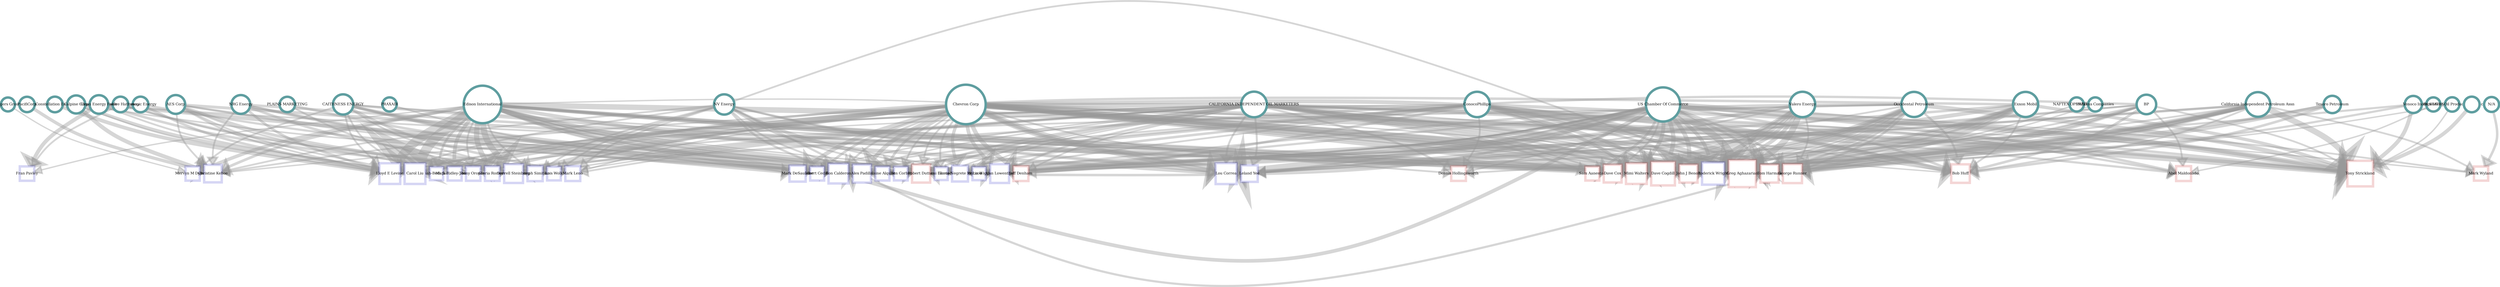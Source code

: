 digraph G {
	graph [outputorder=edgesfirst, truecolor=true, size="1000,1000!", dpi=96, bgcolor="#FFFFFF", splines=curved, epsilon="0.0", layoutEngine=neato, fontsize=90, fontcolor=blue, start=self];
	node [label="\N", style="setlinewidth(10), filled", fontsize=15, fixedsize=1, imagescale=true, regular=true];
	graph [bb="0,0,1599,1761.1"];
	29690 [label="Rogers Group", width="0.77778", href=a, transaction_id=c3c21462c26c7c777b012d22d76b9201, company_id=29690, company_name="Rogers Group", amount="250.00", recipient_ext_id=19, industry="Real Estate Developers & Subdividers", image="../www/com_images/c29690.png", sitecode=coal, contributor_type=I, id=29690, total_dollars="250.00", type=donors, value="250.00", dir="/home/dameat/public_html/state_dem/njq/NodeViz", color=cadetblue, shape=circle, fillcolor="#ffffff", tooltip="Rogers Group (Gave $250)", label_zoom_level=8, click="this.selectNode('29690'); this.panToNode('29690');", area="0.5", target=29690, pos="531.33,1731.6", height="0.79167"];
	38179 [label="NAFTEX OPERATING CO", width="0.80556", href=a, transaction_id=a78d6e56d2317b6b90556b6bb6397bd2, company_id=38179, company_name="NAFTEX OPERATING CO", amount="500.00", recipient_ext_id=2504, industry="Oil & Gas", image="../www/com_images/cunknown_oil_co.png", sitecode=oil, contributor_type=C, id=38179, total_dollars="500.00", type=donors, value="500.00", dir="/home/dameat/public_html/state_dem/njq/NodeViz", color=cadetblue, shape=circle, fillcolor="#ffffff", tooltip="NAFTEX OPERATING CO (Gave $500)", label_zoom_level=8, click="this.selectNode('38179'); this.panToNode('38179');", area="0.50911458333333", target=38179, pos="1059.3,159.39", height="0.80556"];
	6012 [label="Williams Companies", width="0.80556", href=a, transaction_id=f1c66e15675b2e480ff9fd73eb381db5, company_id=6012, company_name="Williams Companies", amount="500.00", recipient_ext_id=2504, industry="Oil & Gas", image="../www/com_images/c102.png", sitecode=oil, contributor_type=I, id=6012, total_dollars="500.00", type=donors, value="500.00", dir="/home/dameat/public_html/state_dem/njq/NodeViz", color=cadetblue, shape=circle, fillcolor="#ffffff", tooltip="Williams Companies (Gave $500)", label_zoom_level=8, click="this.selectNode('6012'); this.panToNode('6012');", area="0.50911458333333", target=6012, pos="1266.4,286.39", height="0.80556"];
	38524 [label=PRAXAIR, width="0.80556", href=a, transaction_id="971c5fe65399003e04f647b3f5126f3a", company_id=38524, company_name=PRAXAIR, amount="500.00", recipient_ext_id=8944, industry="Oil & Gas", image="../www/com_images/cunknown_oil_co.png", sitecode=oil, contributor_type=C, id=38524, total_dollars="500.00", type=donors, value="500.00", dir="/home/dameat/public_html/state_dem/njq/NodeViz", color=cadetblue, shape=circle, fillcolor="#ffffff", tooltip="PRAXAIR (Gave $500)", label_zoom_level=8, click="this.selectNode('38524'); this.panToNode('38524');", area="0.50911458333333", target=38524, pos="1484.9,1213.3", height="0.80556"];
	39042 [label="WESTERN STATES OIL CO", width="0.80556", href=a, transaction_id=c8a6ce5f309eb02d7194f9f5fd7b3f04, company_id=39042, company_name="WESTERN STATES OIL CO", amount="500.00", recipient_ext_id=3255, industry="Oil & Gas", image="../www/com_images/cunknown_oil_co.png", sitecode=oil, contributor_type=C, id=39042, total_dollars="500.00", type=donors, value="500.00", dir="/home/dameat/public_html/state_dem/njq/NodeViz", color=cadetblue, shape=circle, fillcolor="#ffffff", tooltip="WESTERN STATES OIL CO (Gave $500)", label_zoom_level=8, click="this.selectNode('39042'); this.panToNode('39042');", area="0.50911458333333", target=39042, pos="30,574.06", height="0.80556"];
	2528 [label="Independent Oil Producers' Agency", width="0.80556", href=a, transaction_id="40ff1012286385f81058f9e5ff313a2f", company_id=2528, company_name="Independent Oil Producers' Agency", amount="500.00", recipient_ext_id=4433, industry="Independent Oil & Gas Producers", image="../www/com_images/cunknown_oil_co.png", sitecode=oil, contributor_type=C, id=2528, total_dollars=1000, type=donors, value=1000, dir="/home/dameat/public_html/state_dem/njq/NodeViz", color=cadetblue, shape=circle, fillcolor="#ffffff", tooltip="Independent Oil Producers' Agency (Gave $1,000)", label_zoom_level=8, click="this.selectNode('2528'); this.panToNode('2528');", area="0.52734375", target=2528, pos="1120.8,251.77", height="0.81944"];
	4443 [label="Loni Hancock", width="0.72222", href=a, image="../www/can_images/4443.jpg", id=4443, total_dollars=1650, type=candidates, value=1650, color="#3333cc33", shape=square, fillcolor="#ffffff", tooltip="Loni Hancock (Received $1,650)", label_zoom_level=6, click="this.selectNode('4443'); this.panToNode('4443');", area="0.55104166666667", target=4443, state=CA, term=2008, district="CA-9", party=D, candidate_name="Loni Hancock", pos="582.85,412.88", height="0.73611"];
	15345 [label="Hannah-Beth Jackson", width="0.75", href=a, image="../www/can_images/unknownCandidate.jpg", id=15345, total_dollars=1750, type=candidates, value=1750, color="#3333cc33", shape=square, fillcolor="#ffffff", tooltip="Hannah-Beth Jackson (Received $1,750)", label_zoom_level=6, click="this.selectNode('15345'); this.panToNode('15345');", area="0.5546875", target=15345, state=CA, term=2008, district="CA-19", party=D, candidate_name="Hannah-Beth Jackson", pos="1009.8,1442", height="0.75"];
	38177 [label="N/A", width="0.83333", href=a, transaction_id=cdc6341e0c2568b690fb8b497c60b68b, company_id=38177, company_name="N/A", amount="2000.00", recipient_ext_id=4452, industry="Gasoline Service Stations", image="../www/com_images/cunknown_oil_co.png", sitecode=oil, contributor_type=C, id=38177, total_dollars="2000.00", type=donors, value="2000.00", dir="/home/dameat/public_html/state_dem/njq/NodeViz", color=cadetblue, shape=circle, fillcolor="#ffffff", tooltip="N/A (Gave $2,000)", label_zoom_level=8, click="this.selectNode('38177'); this.panToNode('38177');", area="0.56380208333333", target=38177, pos="408.75,31.5", height="0.84722"];
	3247 [label="Patricia Wiggins", width="0.75", href=a, image="../www/can_images/3247.jpg", id=3247, total_dollars=2000, type=candidates, value=2000, color="#3333cc33", shape=square, fillcolor="#ffffff", tooltip="Patricia Wiggins (Received $2,000)", label_zoom_level=6, click="this.selectNode('3247'); this.panToNode('3247');", area="0.56380208333333", target=3247, state=CA, term=2008, district="CA-2", party=D, candidate_name="Patricia Wiggins", pos="859.38,227.45", height="0.75"];
	39091 [label="PLAINS MARKETING", width="0.86111", href=a, transaction_id=d2dabbc6b7e6faa3be8a27ca2cfea378, company_id=39091, company_name="PLAINS MARKETING", amount="2000.00", recipient_ext_id=4385, industry="Oil & Gas", image="../www/com_images/c39091.png", sitecode=oil, contributor_type=C, id=39091, total_dollars=3000, type=donors, value=3000, dir="/home/dameat/public_html/state_dem/njq/NodeViz", color=cadetblue, shape=circle, fillcolor="#ffffff", tooltip="PLAINS MARKETING (Gave $3,000)", label_zoom_level=8, click="this.selectNode('39091'); this.panToNode('39091');", area="0.60026041666667", target=39091, pos="1206.3,1289.5", height="0.875"];
	32671 [label=PacifiCorp, width="0.86111", href=a, transaction_id="92d7b049ac1ef8da68bbaad1c9fd9412", company_id=32671, company_name=PacifiCorp, amount="3000.00", recipient_ext_id=15727, industry="Electric Power Utilities", image="../www/com_images/c32671.png", sitecode=coal, contributor_type=C, id=32671, total_dollars="3000.00", type=donors, value="3000.00", dir="/home/dameat/public_html/state_dem/njq/NodeViz", color=cadetblue, shape=circle, fillcolor="#ffffff", tooltip="PacifiCorp (Gave $3,000)", label_zoom_level=8, click="this.selectNode('32671'); this.panToNode('32671');", area="0.60026041666667", target=32671, pos="1566.5,974.98", height="0.875"];
	4425 [label="Lois Wolk", width="0.77778", href=a, image="../www/can_images/4425.jpg", id=4425, total_dollars=3000, type=candidates, value=3000, color="#3333cc33", shape=square, fillcolor="#ffffff", tooltip="Lois Wolk (Received $3,000)", label_zoom_level=6, click="this.selectNode('4425'); this.panToNode('4425');", area="0.60026041666667", target=4425, state=CA, term=2008, district="CA-5", party=D, candidate_name="Lois Wolk", pos="1222.2,887.23", height="0.77778"];
	3250 [label="Ellen Corbett", width="0.77778", href=a, image="../www/can_images/3250.jpg", id=3250, total_dollars=3400, type=candidates, value=3400, color="#3333cc33", shape=square, fillcolor="#ffffff", tooltip="Ellen Corbett (Received $3,400)", label_zoom_level=6, click="this.selectNode('3250'); this.panToNode('3250');", area="0.61484375", target=3250, state=CA, term=2008, district="CA-10", party=D, candidate_name="Ellen Corbett", pos="435.34,1017.5", height="0.77778"];
	29855 [label="Strategic Energy", width="0.88889", href=a, transaction_id="88cbff55506ddb3035d9983ac9b61637", company_id=29855, company_name="Strategic Energy", amount="2000.00", recipient_ext_id=4449, industry="Electric Power Utilities", image="../www/com_images/cunknown_coal_co.png", sitecode=coal, contributor_type=C, id=29855, total_dollars=3500, type=donors, value=3500, dir="/home/dameat/public_html/state_dem/njq/NodeViz", color=cadetblue, shape=circle, fillcolor="#ffffff", tooltip="Strategic Energy (Gave $3,500)", label_zoom_level=8, click="this.selectNode('29855'); this.panToNode('29855');", area="0.61848958333333", target=29855, pos="1439.4,991.05", height="0.88889"];
	30529 [label="Berkshire Hathaway", width="0.88889", href=a, transaction_id=c99ef497855a3119a934f06bd838792f, company_id=30529, company_name="Berkshire Hathaway", amount="1500.00", recipient_ext_id=4425, industry="Gas & Electric Utilities", image="../www/com_images/c30529.png", sitecode=coal, contributor_type=C, id=30529, total_dollars=3500, type=donors, value=3500, dir="/home/dameat/public_html/state_dem/njq/NodeViz", color=cadetblue, shape=circle, fillcolor="#ffffff", tooltip="Berkshire Hathaway (Gave $3,500)", label_zoom_level=8, click="this.selectNode('30529'); this.panToNode('30529');", area="0.61848958333333", target=30529, pos="1232.2,1390.7", height="0.88889"];
	3241 [label="Sam Aanestad", width="0.77778", href=a, image="../www/can_images/3241.jpg", id=3241, total_dollars=3500, type=candidates, value=3500, color="#cc333333", shape=square, fillcolor="#ffffff", tooltip="Sam Aanestad (Received $3,500)", label_zoom_level=6, click="this.selectNode('3241'); this.panToNode('3241');", area="0.61848958333333", target=3241, state=CA, term=2008, district="CA-4", party=R, candidate_name="Sam Aanestad", pos="730.42,298.57", height="0.79167"];
	29805 [label="Constellation Energy", width="0.88889", href=a, transaction_id="6c40447d5bbb917cc67c8755851d3180", company_id=29805, company_name="Constellation Energy", amount="3600.00", recipient_ext_id=4449, industry="Gas & Electric Utilities", image="../www/com_images/c115.png", sitecode=coal, contributor_type=C, id=29805, total_dollars="3600.00", type=donors, value="3600.00", dir="/home/dameat/public_html/state_dem/njq/NodeViz", color=cadetblue, shape=circle, fillcolor="#ffffff", tooltip="Constellation Energy (Gave $3,600)", label_zoom_level=8, click="this.selectNode('29805'); this.panToNode('29805');", area="0.62213541666667", target=29805, pos="1399.4,1243.9", height="0.88889"];
	4388 [label="Mark Ridley-Thomas", width="0.77778", href=a, image="../www/can_images/unknownCandidate.jpg", id=4388, total_dollars=3600, type=candidates, value=3600, color="#3333cc33", shape=square, fillcolor="#ffffff", tooltip="Mark Ridley-Thomas (Received $3,600)", label_zoom_level=6, click="this.selectNode('4388'); this.panToNode('4388');", area="0.62213541666667", target=4388, state=CA, term=2008, district="CA-26", party=D, candidate_name="Mark Ridley-Thomas", pos="1100.3,1395.7", height="0.79167"];
	39038 [label="WESTERN OIL FIELD SUPPLY CO", width="0.88889", href=a, transaction_id=be230779a97fb960415daf573feb6bca, company_id=39038, company_name="WESTERN OIL FIELD SUPPLY CO", amount="3600.00", recipient_ext_id=19692, industry="Oilfield Service, Equipment & Exploration", image="../www/com_images/cunknown_oil_co.png", sitecode=oil, contributor_type=I, id=39038, total_dollars="3600.00", type=donors, value="3600.00", dir="/home/dameat/public_html/state_dem/njq/NodeViz", color=cadetblue, shape=circle, fillcolor="#ffffff", tooltip="WESTERN OIL FIELD SUPPLY CO (Gave $3,600)", label_zoom_level=8, click="this.selectNode('39038'); this.panToNode('39038');", area="0.62213541666667", target=39038, pos="1369.8,344.53", height="0.88889"];
	2496 [label="Elaine Alquist", width="0.77778", href=a, image="../www/can_images/2496.jpg", id=2496, total_dollars=3750, type=candidates, value=3750, color="#3333cc33", shape=square, fillcolor="#ffffff", tooltip="Elaine Alquist (Received $3,750)", label_zoom_level=6, click="this.selectNode('2496'); this.panToNode('2496');", area="0.62760416666667", target=2496, state=CA, term=2008, district="CA-13", party=D, candidate_name="Elaine Alquist", pos="991.18,404.22", height="0.79167"];
	20 [label="Gilbert Cedillo", width="0.77778", href=a, image="../www/can_images/20.jpg", id=20, total_dollars=4000, type=candidates, value=4000, color="#3333cc33", shape=square, fillcolor="#ffffff", tooltip="Gilbert Cedillo (Received $4,000)", label_zoom_level=6, click="this.selectNode('20'); this.panToNode('20');", area="0.63671875", target=20, state=CA, term=2008, district="CA-22", party=D, candidate_name="Gilbert Cedillo", pos="456.46,1149.1", height="0.79167"];
	19 [label="Mervyn M Dymally", width="0.80556", href=a, image="../www/can_images/19.jpg", id=19, total_dollars=4500, type=candidates, value=4500, color="#3333cc33", shape=square, fillcolor="#ffffff", tooltip="Mervyn M Dymally (Received $4,500)", label_zoom_level=6, click="this.selectNode('19'); this.panToNode('19');", area="0.65494791666667", target=19, state=CA, term=2008, district="CA-25", party=D, candidate_name="Mervyn M Dymally", pos="667.75,1417.9", height="0.80556"];
	4452 [label="Mark Wyland", width="0.80556", href=a, image="../www/can_images/4452.jpg", id=4452, total_dollars=4500, type=candidates, value=4500, color="#cc333333", shape=square, fillcolor="#ffffff", tooltip="Mark Wyland (Received $4,500)", label_zoom_level=6, click="this.selectNode('4452'); this.panToNode('4452');", area="0.65494791666667", target=4452, state=CA, term=2008, district="CA-38", party=R, candidate_name="Mark Wyland", pos="580.43,321.67", height="0.80556"];
	4426 [label="Jenny Oropeza", width="0.80556", href=a, image="../www/can_images/4426.jpg", id=4426, total_dollars=5000, type=candidates, value=5000, color="#3333cc33", shape=square, fillcolor="#ffffff", tooltip="Jenny Oropeza (Received $5,000)", label_zoom_level=6, click="this.selectNode('4426'); this.panToNode('4426');", area="0.67317708333333", target=4426, state=CA, term=2008, district="CA-28", party=D, candidate_name="Jenny Oropeza", pos="579.71,1212.6", height="0.81944"];
	4438 [label="Fran Pavley", width="0.80556", href=a, image="../www/can_images/4438.jpg", id=4438, total_dollars=5250, type=candidates, value=5250, color="#3333cc33", shape=square, fillcolor="#ffffff", tooltip="Fran Pavley (Received $5,250)", label_zoom_level=6, click="this.selectNode('4438'); this.panToNode('4438');", area="0.68229166666667", target=4438, state=CA, term=2008, district="CA-23", party=D, candidate_name="Fran Pavley", pos="906.72,1436.3", height="0.81944"];
	4406 [label="Dennis Hollingsworth", width="0.83333", href=a, image="../www/can_images/4406.jpg", id=4406, total_dollars=5450, type=candidates, value=5450, color="#cc333333", shape=square, fillcolor="#ffffff", tooltip="Dennis Hollingsworth (Received $5,450)", label_zoom_level=6, click="this.selectNode('4406'); this.panToNode('4406');", area="0.68958333333333", target=4406, state=CA, term=2008, district="CA-36", party=R, candidate_name="Dennis Hollingsworth", pos="506.28,534.96", height="0.83333"];
	3245 [label="Gloria Romero", width="0.83333", href=a, image="../www/can_images/3245.jpg", id=3245, total_dollars=5800, type=candidates, value=5800, color="#3333cc33", shape=square, fillcolor="#ffffff", tooltip="Gloria Romero (Received $5,800)", label_zoom_level=6, click="this.selectNode('3245'); this.panToNode('3245');", area="0.70234375", target=3245, state=CA, term=2008, district="CA-24", party=D, candidate_name="Gloria Romero", pos="810.02,1460.8", height="0.83333"];
	4391 [label="Mark Leno", width="0.83333", href=a, image="../www/can_images/4391.jpg", id=4391, total_dollars=6200, type=candidates, value=6200, color="#3333cc33", shape=square, fillcolor="#ffffff", tooltip="Mark Leno (Received $6,200)", label_zoom_level=6, click="this.selectNode('4391'); this.panToNode('4391');", area="0.71692708333333", target=4391, state=CA, term=2008, district="CA-3", party=D, candidate_name="Mark Leno", pos="597.75,747.34", height="0.84722"];
	4401 [label="Jeff Denham", width="0.83333", href=a, image="../www/can_images/4401.jpg", id=4401, total_dollars=6250, type=candidates, value=6250, color="#cc333333", shape=square, fillcolor="#ffffff", tooltip="Jeff Denham (Received $6,250)", label_zoom_level=6, click="this.selectNode('4401'); this.panToNode('4401');", area="0.71875", target=4401, state=CA, term=2008, district="CA-12", party=R, candidate_name="Jeff Denham", pos="399.3,592.77", height="0.84722"];
	3255 [label="Abel Maldonado", width="0.83333", href=a, image="../www/can_images/3255.jpg", id=3255, total_dollars=6500, type=candidates, value=6500, color="#cc333333", shape=square, fillcolor="#ffffff", tooltip="Abel Maldonado (Received $6,500)", label_zoom_level=6, click="this.selectNode('3255'); this.panToNode('3255');", area="0.72786458333333", target=3255, state=CA, term=2008, district="CA-15", party=R, candidate_name="Abel Maldonado", pos="365.39,668.65", height="0.84722"];
	4393 [label="Joseph Simitian", width="0.86111", href=a, image="../www/can_images/4393.jpg", id=4393, total_dollars=6750, type=candidates, value=6750, color="#3333cc33", shape=square, fillcolor="#ffffff", tooltip="Joseph Simitian (Received $6,750)", label_zoom_level=6, click="this.selectNode('4393'); this.panToNode('4393');", area="0.73697916666667", target=4393, state=CA, term=2008, district="CA-11", party=D, candidate_name="Joseph Simitian", pos="936.71,1114.4", height="0.86111"];
	5769 [label="Venoco Inc", width="0.97222", href=a, transaction_id="48e90ced2f74d5fc25b525a490854161", company_id=5769, company_name="Venoco Inc", amount="4000.00", recipient_ext_id=19692, industry="Major (Multinational) Oil & Gas Producers", image="../www/com_images/c25.png", sitecode=oil, contributor_type=C, id=5769, total_dollars=6900, type=donors, value=6900, dir="/home/dameat/public_html/state_dem/njq/NodeViz", color=cadetblue, shape=circle, fillcolor="#ffffff", tooltip="Venoco Inc (Gave $6,900)", label_zoom_level=8, click="this.selectNode('5769'); this.panToNode('5769');", area="0.74244791666667", target=5769, pos="1370.6,481.02", height="0.97222"];
	5460 [label="Tesoro Petroleum", width="0.97222", href=a, transaction_id=d9a64cd2f4756849bdac0dd58787512a, company_id=5460, company_name="Tesoro Petroleum", amount="3500.00", recipient_ext_id=4433, industry="Petroleum Refining & Marketing", image="../www/com_images/c185.png", sitecode=oil, contributor_type=C, id=5460, total_dollars=7500, type=donors, value=7500, dir="/home/dameat/public_html/state_dem/njq/NodeViz", color=cadetblue, shape=circle, fillcolor="#ffffff", tooltip="Tesoro Petroleum (Gave $7,500)", label_zoom_level=8, click="this.selectNode('5460'); this.panToNode('5460');", area="0.76432291666667", target=5460, pos="1345.7,586.71", height="0.98611"];
	3239 [label="Gloria Negrete McLeod", width="0.88889", href=a, image="../www/can_images/3239.jpg", id=3239, total_dollars=9200, type=candidates, value=9200, color="#3333cc33", shape=square, fillcolor="#ffffff", tooltip="Gloria Negrete McLeod (Received $9,200)", label_zoom_level=6, click="this.selectNode('3239'); this.panToNode('3239');", area="0.82630208333333", target=3239, state=CA, term=2008, district="CA-32", party=D, candidate_name="Gloria Negrete McLeod", pos="654.15,987.71", height="0.90278"];
	32623 [label="Calpine Corp", width="1.0278", href=a, transaction_id="2747bfc5dd4ae111320364e35f6e724d", company_id=32623, company_name="Calpine Corp", amount="4000.00", recipient_ext_id=15727, industry="Independent Power Generation & Cogeneration", image="../www/com_images/c223.png", sitecode=oil, contributor_type=C, id=32623, total_dollars=9250, type=donors, value=9250, dir="/home/dameat/public_html/state_dem/njq/NodeViz", color=cadetblue, shape=circle, fillcolor="#ffffff", tooltip="Calpine Corp (Gave $9,250)", label_zoom_level=8, click="this.selectNode('32623'); this.panToNode('32623');", area="0.828125", target=32623, pos="1316.6,707.62", height="1.0278"];
	8944 [label="Mark DeSaulnier", width="0.91667", href=a, image="../www/can_images/8944.jpg", id=8944, total_dollars=9250, type=candidates, value=9250, color="#3333cc33", shape=square, fillcolor="#ffffff", tooltip="Mark DeSaulnier (Received $9,250)", label_zoom_level=6, click="this.selectNode('8944'); this.panToNode('8944');", area="0.828125", target=8944, state=CA, term=2008, district="CA-7", party=D, candidate_name="Mark DeSaulnier", pos="1065.8,1065.4", height="0.91667"];
	1022 [label="Clean Energy Fuels", width="1.0556", href=a, transaction_id="5a0a9ebe204d19e2a1a851bd85d76147", company_id=1022, company_name="Clean Energy Fuels", amount="3850.00", recipient_ext_id=4438, industry="Natural Gas Transmission & Distribution", image="../www/com_images/c81.png", sitecode=oil, contributor_type=C, id=1022, total_dollars=10450, type=donors, value=10450, dir="/home/dameat/public_html/state_dem/njq/NodeViz", color=cadetblue, shape=circle, fillcolor="#ffffff", tooltip="Clean Energy Fuels (Gave $10,450)", label_zoom_level=8, click="this.selectNode('1022'); this.panToNode('1022');", area="0.871875", target=1022, pos="535.37,1366.7", height="1.0556"];
	29834 [label="NRG Energy", width="1.0556", href=a, transaction_id=c34fb995b65dd44a9049312385d7fdd5, company_id=29834, company_name="NRG Energy", amount="2000.00", recipient_ext_id=4385, industry="Gas & Electric Utilities", image="../www/com_images/c152.png", sitecode=coal, contributor_type=C, id=29834, total_dollars=11000, type=donors, value=11000, dir="/home/dameat/public_html/state_dem/njq/NodeViz", color=cadetblue, shape=circle, fillcolor="#ffffff", tooltip="NRG Energy (Gave $11,000)", label_zoom_level=8, click="this.selectNode('29834'); this.panToNode('29834');", area="0.89192708333333", target=29834, pos="1303.1,815.67", height="1.0694"];
	29792 [label="AES Corp", width="1.0556", href=a, transaction_id="524f4df0b283f1487ed40f5352bc8b4f", company_id=29792, company_name="AES Corp", amount="2500.00", recipient_ext_id=4386, industry="Electric Power Utilities", image="../www/com_images/c192.png", sitecode=coal, contributor_type=C, id=29792, total_dollars=11000, type=donors, value=11000, dir="/home/dameat/public_html/state_dem/njq/NodeViz", color=cadetblue, shape=circle, fillcolor="#ffffff", tooltip="AES Corp (Gave $11,000)", label_zoom_level=8, click="this.selectNode('29792'); this.panToNode('29792');", area="0.89192708333333", target=29792, pos="927.18,1231", height="1.0694"];
	4419 [label="Leland Yee", width="0.94444", href=a, image="../www/can_images/4419.jpg", id=4419, total_dollars=11350, type=candidates, value=11350, color="#3333cc33", shape=square, fillcolor="#ffffff", tooltip="Leland Yee (Received $11,350)", label_zoom_level=6, click="this.selectNode('4419'); this.panToNode('4419');", area="0.9046875", target=4419, state=CA, term=2008, district="CA-8", party=D, candidate_name="Leland Yee", pos="579.65,475.9", height="0.94444"];
	671 [label=BP, width="1.1111", href=a, transaction_id="97db730b43a40128d2841ee83b84d408", company_id=671, company_name=BP, amount="2000.00", recipient_ext_id=3244, industry="Major (Multinational) Oil & Gas Producers", image="../www/com_images/c671.png", sitecode=oil, contributor_type=C, id=671, total_dollars=13250, type=donors, value=13250, dir="/home/dameat/public_html/state_dem/njq/NodeViz", color=cadetblue, shape=circle, fillcolor="#ffffff", tooltip="BP (Gave $13,250)", label_zoom_level=8, click="this.selectNode('671'); this.panToNode('671');", area="0.97395833333333", target=671, pos="649.1,599.15", height="1.1111"];
	15727 [label="Christine Kehoe", width=1, href=a, image="../www/can_images/15727.jpg", id=15727, total_dollars=13700, type=candidates, value=13700, color="#3333cc33", shape=square, fillcolor="#ffffff", tooltip="Christine Kehoe (Received $13,700)", label_zoom_level=6, click="this.selectNode('15727'); this.panToNode('15727');", area="0.99036458333333", target=15727, state=CA, term=2008, district="CA-39", party=D, candidate_name="Christine Kehoe", pos="1128.7,959.59", height=1];
	12970 [label="Dave Cox", width=1, href=a, image="../www/can_images/unknownCandidate.jpg", id=12970, total_dollars=14350, type=candidates, value=14350, color="#cc333333", shape=square, fillcolor="#ffffff", tooltip="Dave Cox (Received $14,350)", label_zoom_level=6, click="this.selectNode('12970'); this.panToNode('12970');", area="1.0140625", target=12970, state=CA, term=2008, district="CA-1", party=R, candidate_name="Dave Cox", pos="417.52,793.21", height="1.0139"];
	37364 [label="CAITHNESS ENERGY", width="1.1389", href=a, transaction_id=addf7b2bfd095e40c60d04a34ed99bfa, company_id=37364, company_name="CAITHNESS ENERGY", amount="2000.00", recipient_ext_id=4410, industry="Natural Gas Transmission & Distribution", image="../www/com_images/c37364.png", sitecode=oil, contributor_type=C, id=37364, total_dollars=15000, type=donors, value=15000, dir="/home/dameat/public_html/state_dem/njq/NodeViz", color=cadetblue, shape=circle, fillcolor="#ffffff", tooltip="CAITHNESS ENERGY (Gave $15,000)", label_zoom_level=8, click="this.selectNode('37364'); this.panToNode('37364');", area="1.0377604166667", target=37364, pos="708.45,1126.5", height="1.1528"];
	14648 [label="NV Energy", width="1.1389", href=a, transaction_id="0030193de16d60d9efcd617be7fb9b1f", company_id=14648, company_name="NV Energy", amount="1500.00", recipient_ext_id=4411, industry="Gas & Electric Utilities", image="../www/com_images/c14648.png", sitecode=coal, contributor_type=C, id=14648, total_dollars=15500, type=donors, value=15500, dir="/home/dameat/public_html/state_dem/njq/NodeViz", color=cadetblue, shape=circle, fillcolor="#ffffff", tooltip="NV Energy (Gave $15,500)", label_zoom_level=8, click="this.selectNode('14648'); this.panToNode('14648');", area="1.0559895833333", target=14648, pos="939.81,764.45", height="1.1528"];
	4410 [label="Robert Dutton", width="1.0278", href=a, image="../www/can_images/4410.jpg", id=4410, total_dollars=15500, type=candidates, value=15500, color="#cc333333", shape=square, fillcolor="#ffffff", tooltip="Robert Dutton (Received $15,500)", label_zoom_level=6, click="this.selectNode('4410'); this.panToNode('4410');", area="1.0559895833333", target=4410, state=CA, term=2008, district="CA-31", party=R, candidate_name="Robert Dutton", pos="635.64,949.11", height="1.0278"];
	4411 [label="Tom Harman", width="1.0278", href=a, image="../www/can_images/4411.jpg", id=4411, total_dollars=15700, type=candidates, value=15700, color="#cc333333", shape=square, fillcolor="#ffffff", tooltip="Tom Harman (Received $15,700)", label_zoom_level=6, click="this.selectNode('4411'); this.panToNode('4411');", area="1.06328125", target=4411, state=CA, term=2008, district="CA-35", party=R, candidate_name="Tom Harman", pos="954.52,485.13", height="1.0278"];
	8193 [label="Alex Padilla", width="1.0278", href=a, image="../www/can_images/8193.jpg", id=8193, total_dollars=15800, type=candidates, value=15800, color="#3333cc33", shape=square, fillcolor="#ffffff", tooltip="Alex Padilla (Received $15,800)", label_zoom_level=6, click="this.selectNode('8193'); this.panToNode('8193');", area="1.0669270833333", target=8193, state=CA, term=2008, district="CA-20", party=D, candidate_name="Alex Padilla", pos="515.71,937.35", height="1.0278"];
	4407 [label="John J Benoit", width="1.0278", href=a, image="../www/can_images/4407.jpg", id=4407, total_dollars=15850, type=candidates, value=15850, color="#cc333333", shape=square, fillcolor="#ffffff", tooltip="John J Benoit (Received $15,850)", label_zoom_level=6, click="this.selectNode('4407'); this.panToNode('4407');", area="1.06875", target=4407, state=CA, term=2008, district="CA-37", party=R, candidate_name="John J Benoit", pos="511.58,806.66", height="1.0278"];
	3244 [label="Bob Huff", width="1.0556", href=a, image="../www/can_images/3244.jpg", id=3244, total_dollars=17430, type=candidates, value=17430, color="#cc333333", shape=square, fillcolor="#ffffff", tooltip="Bob Huff (Received $17,430)", label_zoom_level=6, click="this.selectNode('3244'); this.panToNode('3244');", area="1.1263541666667", target=3244, state=CA, term=2008, district="CA-29", party=R, candidate_name="Bob Huff", pos="997.31,706.46", height="1.0556"];
	3238 [label="Alan Lowenthal", width="1.0556", href=a, image="../www/can_images/3238.jpg", id=3238, total_dollars=17800, type=candidates, value=17800, color="#3333cc33", shape=square, fillcolor="#ffffff", tooltip="Alan Lowenthal (Received $17,800)", label_zoom_level=6, click="this.selectNode('3238'); this.panToNode('3238');", area="1.13984375", target=3238, state=CA, term=2008, district="CA-27", party=D, candidate_name="Alan Lowenthal", pos="567.86,1012.9", height="1.0694"];
	3256 [label="Darrell Steinberg", width="1.0556", href=a, image="../www/can_images/3256.jpg", id=3256, total_dollars=18100, type=candidates, value=18100, color="#3333cc33", shape=square, fillcolor="#ffffff", tooltip="Darrell Steinberg (Received $18,100)", label_zoom_level=6, click="this.selectNode('3256'); this.panToNode('3256');", area="1.15078125", target=3256, state=CA, term=2008, district="CA-6", party=D, candidate_name="Darrell Steinberg", pos="738.8,1164.3", height="1.0694"];
	2499 [label="George Runner", width="1.0833", href=a, image="../www/can_images/2499.jpg", id=2499, total_dollars=18700, type=candidates, value=18700, color="#cc333333", shape=square, fillcolor="#ffffff", tooltip="George Runner (Received $18,700)", label_zoom_level=6, click="this.selectNode('2499'); this.panToNode('2499');", area="1.17265625", target=2499, state=CA, term=2008, district="CA-17", party=R, candidate_name="George Runner", pos="736.02,449.96", height="1.0833"];
	4385 [label="Ron Calderon", width="1.1111", href=a, image="../www/can_images/4385.jpg", id=4385, total_dollars=21100, type=candidates, value=21100, color="#3333cc33", shape=square, fillcolor="#ffffff", tooltip="Ron Calderon (Received $21,100)", label_zoom_level=6, click="this.selectNode('4385'); this.panToNode('4385');", area="1.26015625", target=4385, state=CA, term=2008, district="CA-30", party=D, candidate_name="Ron Calderon", pos="1025.9,907.19", height="1.125"];
	4449 [label="Lloyd E Levine", width="1.1667", href=a, image="../www/can_images/unknownCandidate.jpg", id=4449, total_dollars=24750, type=candidates, value=24750, color="#3333cc33", shape=square, fillcolor="#ffffff", tooltip="Lloyd E Levine (Received $24,750)", label_zoom_level=6, click="this.selectNode('4449'); this.panToNode('4449');", area="1.3932291666667", target=4449, state=CA, term=2008, district="CA-23", party=D, candidate_name="Lloyd E Levine", pos="1060.2,986.57", height="1.1806"];
	4439 [label="Mimi Walters", width="1.1667", href=a, image="../www/can_images/4439.jpg", id=4439, total_dollars=24850, type=candidates, value=24850, color="#cc333333", shape=square, fillcolor="#ffffff", tooltip="Mimi Walters (Received $24,850)", label_zoom_level=6, click="this.selectNode('4439'); this.panToNode('4439');", area="1.396875", target=4439, state=CA, term=2008, district="CA-33", party=R, candidate_name="Mimi Walters", pos="608.25,855.05", height="1.1806"];
	4423 [label="Carol Liu", width="1.1667", href=a, image="../www/can_images/4423.jpg", id=4423, total_dollars=24950, type=candidates, value=24950, color="#3333cc33", shape=square, fillcolor="#ffffff", tooltip="Carol Liu (Received $24,950)", label_zoom_level=6, click="this.selectNode('4423'); this.panToNode('4423');", area="1.4005208333333", target=4423, state=CA, term=2008, district="CA-21", party=D, candidate_name="Carol Liu", pos="862.61,978.71", height="1.1806"];
	2502 [label="Lou Correa", width="1.1944", href=a, image="../www/can_images/2502.jpg", id=2502, total_dollars=25850, type=candidates, value=25850, color="#3333cc33", shape=square, fillcolor="#ffffff", tooltip="Lou Correa (Received $25,850)", label_zoom_level=6, click="this.selectNode('2502'); this.panToNode('2502');", area="1.4333333333333", target=2502, state=CA, term=2008, district="CA-34", party=D, candidate_name="Lou Correa", pos="1080.4,778.91", height="1.1944"];
	808 [label="California Independent Petroleum Assn", width="1.3889", href=a, transaction_id="9716eb6440fe23a19634314467a47910", company_id=808, company_name="California Independent Petroleum Assn", amount="6600.00", recipient_ext_id=19692, industry="Petroleum Refining & Marketing", image="../www/com_images/c808.png", sitecode=oil, contributor_type=C, id=808, total_dollars=28850, type=donors, value=28850, dir="/home/dameat/public_html/state_dem/njq/NodeViz", color=cadetblue, shape=circle, fillcolor="#ffffff", tooltip="California Independent Petroleum Assn (Gave $28,850)", label_zoom_level=8, click="this.selectNode('808'); this.panToNode('808');", area="1.5427083333333", target=808, pos="862.79,410", height="1.4028"];
	3716 [label="Occidental Petroleum", width="1.4167", href=a, transaction_id=b74bf5b79ac63e669fdd5beae8367ede, company_id=3716, company_name="Occidental Petroleum", amount="5000.00", recipient_ext_id=4433, industry="Major (Multinational) Oil & Gas Producers", image="../www/com_images/c109.png", sitecode=oil, contributor_type=C, id=3716, total_dollars=30500, type=donors, value=30500, dir="/home/dameat/public_html/state_dem/njq/NodeViz", color=cadetblue, shape=circle, fillcolor="#ffffff", tooltip="Occidental Petroleum (Gave $30,500)", label_zoom_level=8, click="this.selectNode('3716'); this.panToNode('3716');", area="1.6028645833333", target=3716, pos="775.22,673.47", height="1.4306"];
	2504 [label="Roderick Wright", width="1.25", href=a, image="../www/can_images/2504.jpg", id=2504, total_dollars=30550, type=candidates, value=30550, color="#3333cc33", shape=square, fillcolor="#ffffff", tooltip="Roderick Wright (Received $30,550)", label_zoom_level=6, click="this.selectNode('2504'); this.panToNode('2504');", area="1.6046875", target=2504, state=CA, term=2008, district="CA-25", party=D, candidate_name="Roderick Wright", pos="973.54,601.76", height="1.2639"];
	1737 [label="Exxon Mobil", width="1.4167", href=a, transaction_id="9a5ef5a36a9d6d5a8d0088ad2cf61e28", company_id=1737, company_name="Exxon Mobil", amount="5000.00", recipient_ext_id=4433, industry="Major (Multinational) Oil & Gas Producers", image="../www/com_images/c28.png", sitecode=oil, contributor_type=C, id=1737, total_dollars=31000, type=donors, value=31000, dir="/home/dameat/public_html/state_dem/njq/NodeViz", color=cadetblue, shape=circle, fillcolor="#ffffff", tooltip="Exxon Mobil (Gave $31,000)", label_zoom_level=8, click="this.selectNode('1737'); this.panToNode('1737');", area="1.62109375", target=1737, pos="1180.7,646.82", height="1.4306"];
	5727 [label="Valero Energy", width="1.4444", href=a, transaction_id=e1e00ea60b50343b58fec8b617993af9, company_id=5727, company_name="Valero Energy", amount="7200.00", recipient_ext_id=4433, industry="Petroleum Refining & Marketing", image="../www/com_images/c47.png", sitecode=oil, contributor_type=C, id=5727, total_dollars=31100, type=donors, value=31100, dir="/home/dameat/public_html/state_dem/njq/NodeViz", color=cadetblue, shape=circle, fillcolor="#ffffff", tooltip="Valero Energy (Gave $31,100)", label_zoom_level=8, click="this.selectNode('5727'); this.panToNode('5727');", area="1.6247395833333", target=5727, pos="504.94,606.68", height="1.4444"];
	1137 [label=ConocoPhillips, width="1.4444", href=a, transaction_id=b519b6c914248796f820722584cac011, company_id=1137, company_name=ConocoPhillips, amount="3500.00", recipient_ext_id=4386, industry="Major (Multinational) Oil & Gas Producers", image="../www/com_images/c92.png", sitecode=oil, contributor_type=C, id=1137, total_dollars=31500, type=donors, value=31500, dir="/home/dameat/public_html/state_dem/njq/NodeViz", color=cadetblue, shape=circle, fillcolor="#ffffff", tooltip="ConocoPhillips (Gave $31,500)", label_zoom_level=8, click="this.selectNode('1137'); this.panToNode('1137');", area="1.6393229166667", target=1137, pos="833.14,829.36", height="1.4444"];
	37368 [label="CALIFORNIA INDEPENDENT OIL MARKETERS", width="1.4444", href=a, transaction_id="50194f785ceeb3cca0d68e08f7226c48", company_id=37368, company_name="CALIFORNIA INDEPENDENT OIL MARKETERS", amount="2500.00", recipient_ext_id=4433, industry="Independent Oil & Gas Producers", image="../www/com_images/c37368.png", sitecode=oil, contributor_type=C, id=37368, total_dollars=32700, type=donors, value=32700, dir="/home/dameat/public_html/state_dem/njq/NodeViz", color=cadetblue, shape=circle, fillcolor="#ffffff", tooltip="CALIFORNIA INDEPENDENT OIL MARKETERS (Gave $32,700)", label_zoom_level=8, click="this.selectNode('37368'); this.panToNode('37368');", area="1.6830729166667", target=37368, pos="776.06,745.88", height="1.4583"];
	4386 [label="Dave Cogdill", width="1.3333", href=a, image="../www/can_images/4386.jpg", id=4386, total_dollars=36050, type=candidates, value=36050, color="#cc333333", shape=square, fillcolor="#ffffff", tooltip="Dave Cogdill (Received $36,050)", label_zoom_level=6, click="this.selectNode('4386'); this.panToNode('4386');", area="1.8052083333333", target=4386, state=CA, term=2008, district="CA-14", party=R, candidate_name="Dave Cogdill", pos="957.51,814.28", height="1.3472"];
	19692 [label="Tony Strickland", width="1.4444", href=a, image="../www/can_images/19692.jpg", id=19692, total_dollars=45250, type=candidates, value=45250, color="#cc333333", shape=square, fillcolor="#ffffff", tooltip="Tony Strickland (Received $45,250)", label_zoom_level=6, click="this.selectNode('19692'); this.panToNode('19692');", area="2.140625", target=19692, state=CA, term=2008, district="CA-19", party=R, candidate_name="Tony Strickland", pos="1031.3,605.73", height="1.4583"];
	4433 [label="Greg Aghazarian", width="1.5278", href=a, image="../www/can_images/unknownCandidate.jpg", id=4433, total_dollars=51300, type=candidates, value=51300, color="#cc333333", shape=square, fillcolor="#ffffff", tooltip="Greg Aghazarian (Received $51,300)", label_zoom_level=6, click="this.selectNode('4433'); this.panToNode('4433');", area="2.3611979166667", target=4433, state=CA, term=2008, district="CA-5", party=R, candidate_name="Greg Aghazarian", pos="909.6,648.7", height="1.5417"];
	32446 [label="US Chamber Of Commerce", width="1.9444", href=a, transaction_id="84fd6d1ad0ce8250505c78ac43ec3841", company_id=32446, company_name="US Chamber of Commerce", amount="8700.00", recipient_ext_id=2502, industry="Chambers Of Commerce", image="../www/com_images/c217.png", sitecode=carbon, contributor_type=C, id=32446, total_dollars=67500, type=donors, value=67500, dir="/home/dameat/public_html/state_dem/njq/NodeViz", color=cadetblue, shape=circle, fillcolor="#ffffff", tooltip="US Chamber Of Commerce (Gave $67,500)", label_zoom_level=8, click="this.selectNode('32446'); this.panToNode('32446');", area="2.9518229166667", target=32446, pos="728.3,586.14", height="1.9444"];
	29814 [label="Edison International", width="2.1389", href=a, transaction_id="52e9ee9b2e56298d477864ba04e6f0b0", company_id=29814, company_name="Edison International", amount="12100.00", recipient_ext_id=4423, industry="Electric Power Utilities", image="../www/com_images/c148.png", sitecode=coal, contributor_type=I, id=29814, total_dollars=85530, type=donors, value=85530, dir="/home/dameat/public_html/state_dem/njq/NodeViz", color=cadetblue, shape=circle, fillcolor="#ffffff", tooltip="Edison International (Gave $85,530)", label_zoom_level=8, click="this.selectNode('29814'); this.panToNode('29814');", area="3.6091666666667", target=29814, pos="856.31,1065.7", height="2.1389"];
	951 [label="Chevron Corp", width="2.25", href=a, transaction_id=e68ee89a02bcaecf5c27cfd4e430f345, company_id=951, company_name="Chevron Corp", amount="7200.00", recipient_ext_id=4433, industry="Major (Multinational) Oil & Gas Producers", image="../www/com_images/c951.png", sitecode=oil, contributor_type=C, id=951, total_dollars=96250, type=donors, value=96250, dir="/home/dameat/public_html/state_dem/njq/NodeViz", color=cadetblue, shape=circle, fillcolor="#ffffff", tooltip="Chevron Corp (Gave $96,250)", label_zoom_level=8, click="this.selectNode('951'); this.panToNode('951');", area=4, target=951, pos="758.66,807.33", height="2.25"];
	951 -> 4391 [len=4, style="setlinewidth(5)", labelfloat=true, arrowhead=normal, arrowsize=3, color="#99999966", fontsize=15, minlen=4, href=a, weight="200.00", toId=4391, fromId=951, value="200.00", id="4391_951", type=donations, tooltip="$200 from Chevron Corp to Mark Leno", area=5, target="4391_951", pos="e,627.94,758.6 682.44,778.92 673.68,775.65 664.85,772.36 656.38,769.2"];
	29690 -> 19 [len=4, style="setlinewidth(5.1470588235294)", labelfloat=true, arrowhead=normal, arrowsize=3, color="#99999966", fontsize=15, minlen=4, href=a, weight="250.00", toId=19, fromId=29690, value="250.00", id="19_29690", type=donations, tooltip="$250 from Rogers Group to Mervyn M Dymally", area="5.1470588235294", target="19_29690", pos="e,655.11,1447 542.72,1705.4 564.71,1654.9 613.42,1542.8 643.13,1474.5"];
	29814 -> 4438 [len=4, style="setlinewidth(5.5882352941176)", labelfloat=true, arrowhead=normal, arrowsize=3, color="#99999966", fontsize=15, minlen=4, href=a, weight="400.00", toId=4438, fromId=29814, value="400.00", id="4438_29814", type=donations, tooltip="$400 from Edison International to Fran Pavley", area="5.5882352941176", target="4438_29814", pos="e,902.66,1406.5 866.7,1142.1 876.15,1211.6 889.91,1312.7 898.58,1376.5"];
	29814 -> 3244 [len=4, style="setlinewidth(5.6764705882353)", labelfloat=true, arrowhead=normal, arrowsize=3, color="#99999966", fontsize=15, minlen=4, href=a, weight="430.00", toId=3244, fromId=29814, value="430.00", id="3244_29814", type=donations, tooltip="$430 from Edison International to Bob Huff", area="5.6764705882353", target="3244_29814", pos="e,982.39,744.48 884.51,993.89 909.85,929.3 946.77,835.22 971.39,772.49"];
	37368 -> 4385 [len=4, style="setlinewidth(5.8823529411765)", labelfloat=true, arrowhead=normal, arrowsize=3, color="#99999966", fontsize=15, minlen=4, href=a, weight="500.00", toId=4385, fromId=37368, value="500.00", id="4385_37368", type=donations, tooltip="$500 from CALIFORNIA INDEPENDENT OIL MARKETERS to Ron Calderon", area="5.8823529411765", target="4385_37368", pos="e,985.51,881.14 820.15,774.34 858.98,799.42 916.07,836.29 960.26,864.83"];
	671 -> 4411 [len=4, style="setlinewidth(5.8823529411765)", labelfloat=true, arrowhead=normal, arrowsize=3, color="#99999966", fontsize=15, minlen=4, href=a, weight="500.00", toId=4411, fromId=671, value="500.00", id="4411_671", type=donations, tooltip="$500 from BP to Tom Harman", area="5.8823529411765", target="4411_671", pos="e,917.32,499.01 686.86,585.05 737.24,566.25 827.24,532.65 888.85,509.64"];
	37368 -> 3239 [len=4, style="setlinewidth(5.8823529411765)", labelfloat=true, arrowhead=normal, arrowsize=3, color="#99999966", fontsize=15, minlen=4, href=a, weight="500.00", toId=3239, fromId=37368, value="500.00", id="3239_37368", type=donations, tooltip="$500 from CALIFORNIA INDEPENDENT OIL MARKETERS to Gloria Negrete McLeod", area="5.8823529411765", target="3239_37368", pos="e,670.7,954.88 752.41,792.79 732.98,831.33 705.34,886.17 684.32,927.86"];
	38179 -> 2504 [len=4, style="setlinewidth(5.8823529411765)", labelfloat=true, arrowhead=normal, arrowsize=3, color="#99999966", fontsize=15, minlen=4, href=a, weight="500.00", toId=2504, fromId=38179, value="500.00", id="2504_38179", type=donations, tooltip="$500 from NAFTEX OPERATING CO to Roderick Wright", area="5.8823529411765", target="2504_38179", pos="e,982.36,556.26 1053.7,188.08 1040.6,255.71 1007.4,426.96 988.1,526.63"];
	32623 -> 4449 [len=4, style="setlinewidth(5.8823529411765)", labelfloat=true, arrowhead=normal, arrowsize=3, color="#99999966", fontsize=15, minlen=4, href=a, weight="500.00", toId=4449, fromId=32623, value="500.00", id="4449_32623", type=donations, tooltip="$500 from Calpine Corp to Lloyd E Levine", area="5.8823529411765", target="4449_32623", pos="e,1099.5,943.81 1291.5,734.87 1252.1,777.74 1174.6,862.13 1120.2,921.33"];
	37368 -> 15727 [len=4, style="setlinewidth(5.8823529411765)", labelfloat=true, arrowhead=normal, arrowsize=3, color="#99999966", fontsize=15, minlen=4, href=a, weight="500.00", toId=15727, fromId=37368, value="500.00", id="15727_37368", type=donations, tooltip="$500 from CALIFORNIA INDEPENDENT OIL MARKETERS to Christine Kehoe", area="5.8823529411765", target="15727_37368", pos="e,1092.7,937.75 820.73,772.94 883.01,810.69 996.22,879.29 1066.7,921.99"];
	37368 -> 4443 [len=4, style="setlinewidth(5.8823529411765)", labelfloat=true, arrowhead=normal, arrowsize=3, color="#99999966", fontsize=15, minlen=4, href=a, weight="500.00", toId=4443, fromId=37368, value="500.00", id="4443_37368", type=donations, tooltip="$500 from CALIFORNIA INDEPENDENT OIL MARKETERS to Loni Hancock", area="5.8823529411765", target="4443_37368", pos="e,598.34,439.59 749.6,700.27 714.11,639.1 651.21,530.7 613.64,465.94"];
	38524 -> 8944 [len=4, style="setlinewidth(5.8823529411765)", labelfloat=true, arrowhead=normal, arrowsize=3, color="#99999966", fontsize=15, minlen=4, href=a, weight="500.00", toId=8944, fromId=38524, value="500.00", id="8944_38524", type=donations, tooltip="$500 from PRAXAIR to Mark DeSaulnier", area="5.8823529411765", target="8944_38524", pos="e,1098.8,1077.1 1457.4,1203.6 1390.8,1180.1 1219.5,1119.7 1127.1,1087.1"];
	2528 -> 19692 [len=4, style="setlinewidth(5.8823529411765)", labelfloat=true, arrowhead=normal, arrowsize=3, color="#99999966", fontsize=15, minlen=4, href=a, weight="500.00", toId=19692, fromId=2528, value="500.00", id="19692_2528", type=donations, tooltip="$500 from Independent Oil Producers' Agency to Tony Strickland", area="5.8823529411765", target="19692_2528", pos="e,1044.6,553.04 1113.5,280.43 1100.3,332.83 1071.7,445.82 1052,523.81"];
	37368 -> 4425 [len=4, style="setlinewidth(5.8823529411765)", labelfloat=true, arrowhead=normal, arrowsize=3, color="#99999966", fontsize=15, minlen=4, href=a, weight="500.00", toId=4425, fromId=37368, value="500.00", id="4425_37368", type=donations, tooltip="$500 from CALIFORNIA INDEPENDENT OIL MARKETERS to Lois Wolk", area="5.8823529411765", target="4425_37368", pos="e,1194,878.3 825.94,761.68 909.47,788.15 1077.2,841.29 1165.2,869.19"];
	37368 -> 4423 [len=4, style="setlinewidth(5.8823529411765)", labelfloat=true, arrowhead=normal, arrowsize=3, color="#99999966", fontsize=15, minlen=4, href=a, weight="500.00", toId=4423, fromId=37368, value="500.00", id="4423_37368", type=donations, tooltip="$500 from CALIFORNIA INDEPENDENT OIL MARKETERS to Carol Liu", area="5.8823529411765", target="4423_37368", pos="e,846.75,936.05 794.42,795.26 806.58,827.98 822.73,871.42 836.26,907.82"];
	39042 -> 3255 [len=4, style="setlinewidth(5.8823529411765)", labelfloat=true, arrowhead=normal, arrowsize=3, color="#99999966", fontsize=15, minlen=4, href=a, weight="500.00", toId=3255, fromId=39042, value="500.00", id="3255_39042", type=donations, tooltip="$500 from WESTERN STATES OIL CO to Abel Maldonado", area="5.8823529411765", target="3255_39042", pos="e,335.3,660.16 58.018,581.96 112.34,597.28 233.05,631.32 305.99,651.89"];
	37368 -> 4449 [len=4, style="setlinewidth(5.8823529411765)", labelfloat=true, arrowhead=normal, arrowsize=3, color="#99999966", fontsize=15, minlen=4, href=a, weight="500.00", toId=4449, fromId=37368, value="500.00", id="4449_37368", type=donations, tooltip="$500 from CALIFORNIA INDEPENDENT OIL MARKETERS to Lloyd E Levine", area="5.8823529411765", target="4449_37368", pos="e,1018,950.8 816.17,779.85 862.58,819.16 939.66,884.44 994.78,931.13"];
	37368 -> 8944 [len=4, style="setlinewidth(5.8823529411765)", labelfloat=true, arrowhead=normal, arrowsize=3, color="#99999966", fontsize=15, minlen=4, href=a, weight="500.00", toId=8944, fromId=37368, value="500.00", id="8944_37368", type=donations, tooltip="$500 from CALIFORNIA INDEPENDENT OIL MARKETERS to Mark DeSaulnier", area="5.8823529411765", target="8944_37368", pos="e,1035.6,1032.2 811.3,784.74 862.24,840.94 956.75,945.19 1015.2,1009.6"];
	37368 -> 4452 [len=4, style="setlinewidth(5.8823529411765)", labelfloat=true, arrowhead=normal, arrowsize=3, color="#99999966", fontsize=15, minlen=4, href=a, weight="500.00", toId=4452, fromId=37368, value="500.00", id="4452_37368", type=donations, tooltip="$500 from CALIFORNIA INDEPENDENT OIL MARKETERS to Mark Wyland", area="5.8823529411765", target="4452_37368", pos="e,593.84,350.74 754,698.04 717.65,619.21 645.32,462.37 606.5,378.19"];
	2528 -> 4433 [len=4, style="setlinewidth(5.8823529411765)", labelfloat=true, arrowhead=normal, arrowsize=3, color="#99999966", fontsize=15, minlen=4, href=a, weight="500.00", toId=4433, fromId=2528, value="500.00", id="4433_2528", type=donations, tooltip="$500 from Independent Oil Producers' Agency to Greg Aghazarian", area="5.8823529411765", target="4433_2528", pos="e,939.25,592.96 1106.9,277.81 1076.2,335.43 1001.6,475.74 953.43,566.31"];
	37368 -> 4407 [len=4, style="setlinewidth(5.8823529411765)", labelfloat=true, arrowhead=normal, arrowsize=3, color="#99999966", fontsize=15, minlen=4, href=a, weight="500.00", toId=4407, fromId=37368, value="500.00", id="4407_37368", type=donations, tooltip="$500 from CALIFORNIA INDEPENDENT OIL MARKETERS to John J Benoit", area="5.8823529411765", target="4407_37368", pos="e,548.78,798.11 725.07,757.6 683.22,767.22 623.63,780.91 578.05,791.39"];
	6012 -> 2504 [len=4, style="setlinewidth(5.8823529411765)", labelfloat=true, arrowhead=normal, arrowsize=3, color="#99999966", fontsize=15, minlen=4, href=a, weight="500.00", toId=2504, fromId=6012, value="500.00", id="2504_6012", type=donations, tooltip="$500 from Williams Companies to Roderick Wright", area="5.8823529411765", target="2504_6012", pos="e,1015.9,556.16 1246.3,308.07 1203.7,353.93 1102.9,462.42 1036.5,533.92"];
	29814 -> 3238 [len=4, style="setlinewidth(6.1764705882353)", labelfloat=true, arrowhead=normal, arrowsize=3, color="#99999966", fontsize=15, minlen=4, href=a, weight="600.00", toId=3238, fromId=29814, value="600.00", id="3238_29814", type=donations, tooltip="$600 from Edison International to Alan Lowenthal", area="6.1764705882353", target="3238_29814", pos="e,606.09,1019.9 780.53,1051.8 735.61,1043.6 679.17,1033.3 635.73,1025.3"];
	37368 -> 3244 [len=4, style="setlinewidth(6.4705882352941)", labelfloat=true, arrowhead=normal, arrowsize=3, color="#99999966", fontsize=15, minlen=4, href=a, weight="700.00", toId=3244, fromId=37368, value="700.00", id="3244_37368", type=donations, tooltip="$700 from CALIFORNIA INDEPENDENT OIL MARKETERS to Bob Huff", area="6.4705882352941", target="3244_37368", pos="e,959.05,713.27 827.38,736.73 857.69,731.33 896.44,724.43 929.28,718.58"];
	32623 -> 2496 [len=4, style="setlinewidth(6.6176470588235)", labelfloat=true, arrowhead=normal, arrowsize=3, color="#99999966", fontsize=15, minlen=4, href=a, weight="750.00", toId=2496, fromId=32623, value="750.00", id="2496_32623", type=donations, tooltip="$750 from Calpine Corp to Elaine Alquist", area="6.6176470588235", target="2496_32623", pos="e,1019.4,430.57 1289.4,682.27 1234.9,631.44 1111.5,516.36 1041.7,451.31"];
	37368 -> 4393 [len=4, style="setlinewidth(6.6176470588235)", labelfloat=true, arrowhead=normal, arrowsize=3, color="#99999966", fontsize=15, minlen=4, href=a, weight="750.00", toId=4393, fromId=37368, value="750.00", id="4393_37368", type=donations, tooltip="$750 from CALIFORNIA INDEPENDENT OIL MARKETERS to Joseph Simitian", area="6.6176470588235", target="4393_37368", pos="e,923.01,1082.9 797.07,794.05 826.31,861.13 879.27,982.59 910.89,1055.1"];
	37368 -> 4401 [len=4, style="setlinewidth(6.6176470588235)", labelfloat=true, arrowhead=normal, arrowsize=3, color="#99999966", fontsize=15, minlen=4, href=a, weight="750.00", toId=4401, fromId=37368, value="750.00", id="4401_37368", type=donations, tooltip="$750 from CALIFORNIA INDEPENDENT OIL MARKETERS to Jeff Denham", area="6.6176470588235", target="4401_37368", pos="e,429.6,605.08 727.58,726.17 658.54,698.12 532.07,646.72 457.88,616.57"];
	37368 -> 2504 [len=4, style="setlinewidth(6.6176470588235)", labelfloat=true, arrowhead=normal, arrowsize=3, color="#99999966", fontsize=15, minlen=4, href=a, weight="750.00", toId=2504, fromId=37368, value="750.00", id="2504_37368", type=donations, tooltip="$750 from CALIFORNIA INDEPENDENT OIL MARKETERS to Roderick Wright", area="6.6176470588235", target="2504_37368", pos="e,928.5,634.63 818.43,714.96 843.37,696.76 875.53,673.29 904.09,652.44"];
	808 -> 4411 [len=4, style="setlinewidth(6.6176470588235)", labelfloat=true, arrowhead=normal, arrowsize=3, color="#99999966", fontsize=15, minlen=4, href=a, weight="750.00", toId=4411, fromId=808, value="750.00", id="4411_808", type=donations, tooltip="$750 from California Independent Petroleum Assn to Tom Harman", area="6.6176470588235", target="4411_808", pos="e,917.31,454.65 901.69,441.86 901.85,441.99 902.01,442.12 902.17,442.26"];
	37368 -> 12970 [len=4, style="setlinewidth(6.6176470588235)", labelfloat=true, arrowhead=normal, arrowsize=3, color="#99999966", fontsize=15, minlen=4, href=a, weight="750.00", toId=12970, fromId=37368, value="750.00", id="12970_37368", type=donations, tooltip="$750 from CALIFORNIA INDEPENDENT OIL MARKETERS to Dave Cox", area="6.6176470588235", target="12970_37368", pos="e,453.74,788.43 724.31,752.71 660.78,761.1 552.94,775.33 483.51,784.5"];
	29814 -> 3250 [len=4, style="setlinewidth(7.3529411764706)", labelfloat=true, arrowhead=normal, arrowsize=3, color="#99999966", fontsize=15, minlen=4, href=a, weight="1000.00", toId=3250, fromId=29814, value="1000.00", id="3250_29814", type=donations, tooltip="$1,000 from Edison International to Ellen Corbett", area="7.3529411764706", target="3250_29814", pos="e,463.46,1020.7 779.59,1056.9 697.12,1047.5 567.88,1032.7 493.44,1024.2"];
	3716 -> 2504 [len=4, style="setlinewidth(7.3529411764706)", labelfloat=true, arrowhead=normal, arrowsize=3, color="#99999966", fontsize=15, minlen=4, href=a, weight="1000.00", toId=2504, fromId=3716, value="1000.00", id="2504_3716", type=donations, tooltip="$1,000 from Occidental Petroleum to Roderick Wright", area="7.3529411764706", target="2504_3716", pos="e,928.47,618.06 823.48,656.02 846.47,647.7 874.47,637.58 900.03,628.34"];
	14648 -> 8193 [len=4, style="setlinewidth(7.3529411764706)", labelfloat=true, arrowhead=normal, arrowsize=3, color="#99999966", fontsize=15, minlen=4, href=a, weight="1000.00", toId=8193, fromId=14648, value="1000.00", id="8193_14648", type=donations, tooltip="$1,000 from NV Energy to Alex Padilla", area="7.3529411764706", target="8193_14648", pos="e,552.8,922.23 901.42,780.1 828.77,809.72 670.4,874.28 580.83,910.8"];
	808 -> 3244 [len=4, style="setlinewidth(7.3529411764706)", labelfloat=true, arrowhead=normal, arrowsize=3, color="#99999966", fontsize=15, minlen=4, href=a, weight="1000.00", toId=3244, fromId=808, value="1000.00", id="3244_808", type=donations, tooltip="$1,000 from California Independent Petroleum Assn to Bob Huff", area="7.3529411764706", target="3244_808", pos="e,980.02,668.37 883.66,455.99 906.11,505.48 942.02,584.62 967.46,640.68"];
	32446 -> 3239 [len=4, style="setlinewidth(7.3529411764706)", labelfloat=true, arrowhead=normal, arrowsize=3, color="#99999966", fontsize=15, minlen=4, href=a, weight="1000.00", toId=3239, fromId=32446, value="1000.00", id="3239_32446", type=donations, tooltip="$1,000 from US Chamber Of Commerce to Gloria Negrete McLeod", area="7.3529411764706", target="3239_32446", pos="e,660.19,954.96 715.56,655.17 701.55,731.01 679.25,851.76 665.73,924.99"];
	37364 -> 4393 [len=4, style="setlinewidth(7.3529411764706)", labelfloat=true, arrowhead=normal, arrowsize=3, color="#99999966", fontsize=15, minlen=4, href=a, weight="1000.00", toId=4393, fromId=37364, value="1000.00", id="4393_37364", type=donations, tooltip="$1,000 from CAITHNESS ENERGY to Joseph Simitian", area="7.3529411764706", target="4393_37364", pos="e,905.5,1116 749.52,1124.3 784.61,1122.4 835.58,1119.7 875.48,1117.6"];
	14648 -> 4391 [len=4, style="setlinewidth(7.3529411764706)", labelfloat=true, arrowhead=normal, arrowsize=3, color="#99999966", fontsize=15, minlen=4, href=a, weight="1000.00", toId=4391, fromId=14648, value="1000.00", id="4391_14648", type=donations, tooltip="$1,000 from NV Energy to Mark Leno", area="7.3529411764706", target="4391_14648", pos="e,628.09,748.86 898.55,762.39 838.69,759.39 727.38,753.83 658.24,750.37"];
	5727 -> 4419 [len=4, style="setlinewidth(7.3529411764706)", labelfloat=true, arrowhead=normal, arrowsize=3, color="#99999966", fontsize=15, minlen=4, href=a, weight="1000.00", toId=4419, fromId=5727, value="1000.00", id="4419_5727", type=donations, tooltip="$1,000 from Valero Energy to Leland Yee", area="7.3529411764706", target="4419_5727", pos="e,560.14,510.06 530.86,561.31 535.44,553.29 540.27,544.83 545.05,536.48"];
	808 -> 4419 [len=4, style="setlinewidth(7.3529411764706)", labelfloat=true, arrowhead=normal, arrowsize=3, color="#99999966", fontsize=15, minlen=4, href=a, weight="1000.00", toId=4419, fromId=808, value="1000.00", id="4419_808", type=donations, tooltip="$1,000 from California Independent Petroleum Assn to Leland Yee", area="7.3529411764706", target="4419_808", pos="e,613.83,467.95 813.79,421.4 766.59,432.39 694.93,449.07 643.32,461.08"];
	29792 -> 4423 [len=4, style="setlinewidth(7.3529411764706)", labelfloat=true, arrowhead=normal, arrowsize=3, color="#99999966", fontsize=15, minlen=4, href=a, weight="1000.00", toId=4423, fromId=29792, value="1000.00", id="4423_29792", type=donations, tooltip="$1,000 from AES Corp to Carol Liu", area="7.3529411764706", target="4423_29792", pos="e,873.56,1021.5 917.59,1193.5 907.98,1156 892.95,1097.3 881.03,1050.7"];
	671 -> 4410 [len=4, style="setlinewidth(7.3529411764706)", labelfloat=true, arrowhead=normal, arrowsize=3, color="#99999966", fontsize=15, minlen=4, href=a, weight="1000.00", toId=4410, fromId=671, value="1000.00", id="4410_671", type=donations, tooltip="$1,000 from BP to Robert Dutton", area="7.3529411764706", target="4410_671", pos="e,637.06,912.08 647.56,639.29 645.28,698.48 640.99,809.89 638.23,881.73"];
	1137 -> 3256 [len=4, style="setlinewidth(7.3529411764706)", labelfloat=true, arrowhead=normal, arrowsize=3, color="#99999966", fontsize=15, minlen=4, href=a, weight="1000.00", toId=3256, fromId=1137, value="1000.00", id="3256_1137", type=donations, tooltip="$1,000 from ConocoPhillips to Darrell Steinberg", area="7.3529411764706", target="3256_1137", pos="e,749.78,1125.3 819.02,879.5 802.8,937.08 776.11,1031.8 758.01,1096.1"];
	671 -> 2499 [len=4, style="setlinewidth(7.3529411764706)", labelfloat=true, arrowhead=normal, arrowsize=3, color="#99999966", fontsize=15, minlen=4, href=a, weight="1000.00", toId=2499, fromId=671, value="1000.00", id="2499_671", type=donations, tooltip="$1,000 from BP to George Runner", area="7.3529411764706", target="2499_671", pos="e,713.21,489.11 669.26,564.55 677.83,549.83 688.12,532.17 698.02,515.18"];
	32446 -> 4401 [len=4, style="setlinewidth(7.3529411764706)", labelfloat=true, arrowhead=normal, arrowsize=3, color="#99999966", fontsize=15, minlen=4, href=a, weight="1000.00", toId=4401, fromId=32446, value="1000.00", id="4401_32446", type=donations, tooltip="$1,000 from US Chamber Of Commerce to Jeff Denham", area="7.3529411764706", target="4401_32446", pos="e,429.36,592.16 658.13,587.55 599.09,588.74 515.56,590.42 459.52,591.55"];
	14648 -> 15727 [len=4, style="setlinewidth(7.3529411764706)", labelfloat=true, arrowhead=normal, arrowsize=3, color="#99999966", fontsize=15, minlen=4, href=a, weight="1000.00", toId=15727, fromId=14648, value="1000.00", id="15727_14648", type=donations, tooltip="$1,000 from NV Energy to Christine Kehoe", area="7.3529411764706", target="15727_14648", pos="e,1093.8,923.52 968.91,794.52 996.51,823.02 1038.7,866.6 1072.8,901.82"];
	671 -> 19692 [len=4, style="setlinewidth(7.3529411764706)", labelfloat=true, arrowhead=normal, arrowsize=3, color="#99999966", fontsize=15, minlen=4, href=a, weight="1000.00", toId=19692, fromId=671, value="1000.00", id="19692_671", type=donations, tooltip="$1,000 from BP to Tony Strickland", area="7.3529411764706", target="19692_671", pos="e,979.29,604.83 689.28,599.84 750.66,600.9 869.04,602.93 949.13,604.31"];
	951 -> 4449 [len=4, style="setlinewidth(7.3529411764706)", labelfloat=true, arrowhead=normal, arrowsize=3, color="#99999966", fontsize=15, minlen=4, href=a, weight="1000.00", toId=4449, fromId=951, value="1000.00", id="4449_951", type=donations, tooltip="$1,000 from Chevron Corp to Lloyd E Levine", area="7.3529411764706", target="4449_951", pos="e,1018.1,961.53 828.6,848.9 877.85,878.17 943.43,917.15 992.23,946.16"];
	671 -> 2504 [len=4, style="setlinewidth(7.3529411764706)", labelfloat=true, arrowhead=normal, arrowsize=3, color="#99999966", fontsize=15, minlen=4, href=a, weight="1000.00", toId=2504, fromId=671, value="1000.00", id="2504_671", type=donations, tooltip="$1,000 from BP to Roderick Wright", area="7.3529411764706", target="2504_671", pos="e,928.32,601.4 689.21,599.47 741.25,599.89 833.09,600.63 898.3,601.16"];
	32446 -> 4452 [len=4, style="setlinewidth(7.3529411764706)", labelfloat=true, arrowhead=normal, arrowsize=3, color="#99999966", fontsize=15, minlen=4, href=a, weight="1000.00", toId=4452, fromId=32446, value="1000.00", id="4452_32446", type=donations, tooltip="$1,000 from US Chamber Of Commerce to Mark Wyland", area="7.3529411764706", target="4452_32446", pos="e,596.79,350.92 694.01,524.8 669.07,480.2 635.6,420.33 611.46,377.15"];
	14648 -> 3247 [len=4, style="setlinewidth(7.3529411764706)", labelfloat=true, arrowhead=normal, arrowsize=3, color="#99999966", fontsize=15, minlen=4, href=a, weight="1000.00", toId=3247, fromId=14648, value="1000.00", id="3247_14648", type=donations, tooltip="$1,000 from NV Energy to Patricia Wiggins", area="7.3529411764706", target="3247_14648", pos="e,863.44,254.62 933.63,723.21 919.38,628.05 884.17,393.01 867.89,284.29"];
	29814 -> 4407 [len=4, style="setlinewidth(7.3529411764706)", labelfloat=true, arrowhead=normal, arrowsize=3, color="#99999966", fontsize=15, minlen=4, href=a, weight="1000.00", toId=4407, fromId=29814, value="1000.00", id="4407_29814", type=donations, tooltip="$1,000 from Edison International to John J Benoit", area="7.3529411764706", target="4407_29814", pos="e,548.78,834.61 794.68,1019.4 732.01,972.32 635.48,899.77 572.92,852.75"];
	808 -> 4452 [len=4, style="setlinewidth(7.3529411764706)", labelfloat=true, arrowhead=normal, arrowsize=3, color="#99999966", fontsize=15, minlen=4, href=a, weight="1000.00", toId=4452, fromId=808, value="1000.00", id="4452_808", type=donations, tooltip="$1,000 from California Independent Petroleum Assn to Mark Wyland", area="7.3529411764706", target="4452_808", pos="e,609.53,330.77 814.89,395.01 766.16,379.77 690.59,356.13 638.49,339.83"];
	29814 -> 4426 [len=4, style="setlinewidth(7.3529411764706)", labelfloat=true, arrowhead=normal, arrowsize=3, color="#99999966", fontsize=15, minlen=4, href=a, weight="1000.00", toId=4426, fromId=29814, value="1000.00", id="4426_29814", type=donations, tooltip="$1,000 from Edison International to Jenny Oropeza", area="7.3529411764706", target="4426_29814", pos="e,608.72,1197.2 788.3,1101.9 741.28,1126.8 679.51,1159.6 635.42,1183.1"];
	32446 -> 12970 [len=4, style="setlinewidth(7.3529411764706)", labelfloat=true, arrowhead=normal, arrowsize=3, color="#99999966", fontsize=15, minlen=4, href=a, weight="1000.00", toId=12970, fromId=32446, value="1000.00", id="12970_32446", type=donations, tooltip="$1,000 from US Chamber Of Commerce to Dave Cox", area="7.3529411764706", target="12970_32446", pos="e,453.85,769 669.85,625.09 615.42,661.35 534.58,715.21 479.16,752.14"];
	1137 -> 4385 [len=4, style="setlinewidth(7.3529411764706)", labelfloat=true, arrowhead=normal, arrowsize=3, color="#99999966", fontsize=15, minlen=4, href=a, weight="1000.00", toId=4385, fromId=1137, value="1000.00", id="4385_1137", type=donations, tooltip="$1,000 from ConocoPhillips to Ron Calderon", area="7.3529411764706", target="4385_1137", pos="e,985.69,890.97 881.77,849 904.72,858.27 932.52,869.5 957.54,879.6"];
	14648 -> 4449 [len=4, style="setlinewidth(7.3529411764706)", labelfloat=true, arrowhead=normal, arrowsize=3, color="#99999966", fontsize=15, minlen=4, href=a, weight="1000.00", toId=4449, fromId=14648, value="1000.00", id="4449_14648", type=donations, tooltip="$1,000 from NV Energy to Lloyd E Levine", area="7.3529411764706", target="4449_14648", pos="e,1037,943.75 959.69,801.13 976.74,832.58 1001.8,878.77 1022.6,917.18"];
	5727 -> 2499 [len=4, style="setlinewidth(7.3529411764706)", labelfloat=true, arrowhead=normal, arrowsize=3, color="#99999966", fontsize=15, minlen=4, href=a, weight="1000.00", toId=2499, fromId=5727, value="1000.00", id="2499_5727", type=donations, tooltip="$1,000 from Valero Energy to George Runner", area="7.3529411764706", target="2499_5727", pos="e,696.89,476.5 548.14,577.39 582.92,553.79 632.36,520.26 671.79,493.52"];
	14648 -> 4433 [len=4, style="setlinewidth(7.3529411764706)", labelfloat=true, arrowhead=normal, arrowsize=3, color="#99999966", fontsize=15, minlen=4, href=a, weight="1000.00", toId=4433, fromId=14648, value="1000.00", id="4433_14648", type=donations, tooltip="$1,000 from NV Energy to Greg Aghazarian", area="7.3529411764706", target="4433_14648", pos="e,924.16,704.49 929.33,724.29 929.3,724.19 929.27,724.09 929.25,723.99"];
	32446 -> 4406 [len=4, style="setlinewidth(7.3529411764706)", labelfloat=true, arrowhead=normal, arrowsize=3, color="#99999966", fontsize=15, minlen=4, href=a, weight="1000.00", toId=4406, fromId=32446, value="1000.00", id="4406_32446", type=donations, tooltip="$1,000 from US Chamber Of Commerce to Dennis Hollingsworth", area="7.3529411764706", target="4406_32446", pos="e,536.5,541.92 659.88,570.36 629.88,563.45 595,555.41 566.06,548.74"];
	1737 -> 3244 [len=4, style="setlinewidth(7.3529411764706)", labelfloat=true, arrowhead=normal, arrowsize=3, color="#99999966", fontsize=15, minlen=4, href=a, weight="1000.00", toId=3244, fromId=1737, value="1000.00", id="3244_1737", type=donations, tooltip="$1,000 from Exxon Mobil to Bob Huff", area="7.3529411764706", target="3244_1737", pos="e,1035.4,694.06 1132,662.64 1111.2,669.4 1086.6,677.41 1064.2,684.71"];
	14648 -> 4410 [len=4, style="setlinewidth(7.3529411764706)", labelfloat=true, arrowhead=normal, arrowsize=3, color="#99999966", fontsize=15, minlen=4, href=a, weight="1000.00", toId=4410, fromId=14648, value="1000.00", id="4410_14648", type=donations, tooltip="$1,000 from NV Energy to Robert Dutton", area="7.3529411764706", target="4410_14648", pos="e,672.88,926.5 904.62,785.82 854.33,816.35 761.1,872.95 698.71,910.82"];
	951 -> 3250 [len=4, style="setlinewidth(7.3529411764706)", labelfloat=true, arrowhead=normal, arrowsize=3, color="#99999966", fontsize=15, minlen=4, href=a, weight="1000.00", toId=3250, fromId=951, value="1000.00", id="3250_951", type=donations, tooltip="$1,000 from Chevron Corp to Ellen Corbett", area="7.3529411764706", target="3250_951", pos="e,463.44,999.24 690.49,851.65 630.4,890.71 544.05,946.84 488.83,982.74"];
	29814 -> 4393 [len=4, style="setlinewidth(7.3529411764706)", labelfloat=true, arrowhead=normal, arrowsize=3, color="#99999966", fontsize=15, minlen=4, href=a, weight="1000.00", toId=4393, fromId=29814, value="1000.00", id="4393_29814", type=donations, tooltip="$1,000 from Edison International to Joseph Simitian", area="7.3529411764706", target="4393_29814", pos="e,922.74,1105.9 922.34,1105.7 922.41,1105.7 922.47,1105.7 922.54,1105.8"];
	32623 -> 2504 [len=4, style="setlinewidth(7.3529411764706)", labelfloat=true, arrowhead=normal, arrowsize=3, color="#99999966", fontsize=15, minlen=4, href=a, weight="1000.00", toId=2504, fromId=32623, value="1000.00", id="2504_32623", type=donations, tooltip="$1,000 from Calpine Corp to Roderick Wright", area="7.3529411764706", target="2504_32623", pos="e,1018.7,615.71 1281.2,696.69 1226.4,679.78 1119.9,646.93 1047.8,624.67"];
	37368 -> 3256 [len=4, style="setlinewidth(7.3529411764706)", labelfloat=true, arrowhead=normal, arrowsize=3, color="#99999966", fontsize=15, minlen=4, href=a, weight="1000.00", toId=3256, fromId=37368, value="1000.00", id="3256_37368", type=donations, tooltip="$1,000 from CALIFORNIA INDEPENDENT OIL MARKETERS to Darrell Steinberg", area="7.3529411764706", target="3256_37368", pos="e,742.25,1125.6 771.38,798.44 764.68,873.71 752.34,1012.3 744.92,1095.6"];
	1022 -> 4423 [len=4, style="setlinewidth(7.3529411764706)", labelfloat=true, arrowhead=normal, arrowsize=3, color="#99999966", fontsize=15, minlen=4, href=a, weight="1000.00", toId=4423, fromId=1022, value="1000.00", id="4423_1022", type=donations, tooltip="$1,000 from Clean Energy Fuels to Carol Liu", area="7.3529411764706", target="4423_1022", pos="e,826.55,1021.5 559.96,1337.5 612.1,1275.7 734.86,1130.2 807,1044.6"];
	37364 -> 4433 [len=4, style="setlinewidth(7.3529411764706)", labelfloat=true, arrowhead=normal, arrowsize=3, color="#99999966", fontsize=15, minlen=4, href=a, weight="1000.00", toId=4433, fromId=37364, value="1000.00", id="4433_37364", type=donations, tooltip="$1,000 from CAITHNESS ENERGY to Greg Aghazarian", area="7.3529411764706", target="4433_37364", pos="e,886.11,704.5 724.57,1088.2 756.92,1011.4 830.4,836.83 874.4,732.3"];
	30529 -> 4393 [len=4, style="setlinewidth(7.3529411764706)", labelfloat=true, arrowhead=normal, arrowsize=3, color="#99999966", fontsize=15, minlen=4, href=a, weight="1000.00", toId=4393, fromId=30529, value="1000.00", id="4393_30529", type=donations, tooltip="$1,000 from Berkshire Hathaway to Joseph Simitian", area="7.3529411764706", target="4393_30529", pos="e,967.93,1143.5 1208.6,1368.6 1161.5,1324.5 1055,1225 990.14,1164.3"];
	951 -> 4406 [len=4, style="setlinewidth(7.3529411764706)", labelfloat=true, arrowhead=normal, arrowsize=3, color="#99999966", fontsize=15, minlen=4, href=a, weight="1000.00", toId=4406, fromId=951, value="1000.00", id="4406_951", type=donations, tooltip="$1,000 from Chevron Corp to Dennis Hollingsworth", area="7.3529411764706", target="4406_951", pos="e,534.32,565.22 703.58,747.9 659.22,700.02 597.45,633.35 554.9,587.43"];
	3716 -> 4449 [len=4, style="setlinewidth(7.3529411764706)", labelfloat=true, arrowhead=normal, arrowsize=3, color="#99999966", fontsize=15, minlen=4, href=a, weight="1000.00", toId=4449, fromId=3716, value="1000.00", id="4449_3716", type=donations, tooltip="$1,000 from Occidental Petroleum to Lloyd E Levine", area="7.3529411764706", target="4449_3716", pos="e,1021.5,944.01 809.88,711.55 857.41,763.76 943.47,858.3 1001.2,921.77"];
	808 -> 4406 [len=4, style="setlinewidth(7.3529411764706)", labelfloat=true, arrowhead=normal, arrowsize=3, color="#99999966", fontsize=15, minlen=4, href=a, weight="1000.00", toId=4406, fromId=808, value="1000.00", id="4406_808", type=donations, tooltip="$1,000 from California Independent Petroleum Assn to Dennis Hollingsworth", area="7.3529411764706", target="4406_808", pos="e,536.56,524.34 815.44,426.59 750.89,449.22 635.3,489.73 565.21,514.3"];
	29834 -> 15727 [len=4, style="setlinewidth(7.3529411764706)", labelfloat=true, arrowhead=normal, arrowsize=3, color="#99999966", fontsize=15, minlen=4, href=a, weight="1000.00", toId=15727, fromId=29834, value="1000.00", id="15727_29834", type=donations, tooltip="$1,000 from NRG Energy to Christine Kehoe", area="7.3529411764706", target="15727_29834", pos="e,1164.8,929.82 1273.5,840.08 1250.1,859.35 1216.8,886.84 1188.1,910.6"];
	29792 -> 4426 [len=4, style="setlinewidth(7.3529411764706)", labelfloat=true, arrowhead=normal, arrowsize=3, color="#99999966", fontsize=15, minlen=4, href=a, weight="1000.00", toId=4426, fromId=29792, value="1000.00", id="4426_29792", type=donations, tooltip="$1,000 from AES Corp to Jenny Oropeza", area="7.3529411764706", target="4426_29792", pos="e,608.92,1214.2 889,1229 828.58,1225.8 710.47,1219.6 638.97,1215.8"];
	14648 -> 4393 [len=4, style="setlinewidth(7.3529411764706)", labelfloat=true, arrowhead=normal, arrowsize=3, color="#99999966", fontsize=15, minlen=4, href=a, weight="1000.00", toId=4393, fromId=14648, value="1000.00", id="4393_14648", type=donations, tooltip="$1,000 from NV Energy to Joseph Simitian", area="7.3529411764706", target="4393_14648", pos="e,936.99,1083.2 939.44,805.96 938.9,867.22 937.88,982.22 937.25,1053.2"];
	1137 -> 8944 [len=4, style="setlinewidth(7.3529411764706)", labelfloat=true, arrowhead=normal, arrowsize=3, color="#99999966", fontsize=15, minlen=4, href=a, weight="1000.00", toId=8944, fromId=1137, value="1000.00", id="8944_1137", type=donations, tooltip="$1,000 from ConocoPhillips to Mark DeSaulnier", area="7.3529411764706", target="8944_1137", pos="e,1033.1,1032.3 869.74,866.51 907.99,905.32 968.39,966.62 1012,1010.9"];
	14648 -> 4425 [len=4, style="setlinewidth(7.3529411764706)", labelfloat=true, arrowhead=normal, arrowsize=3, color="#99999966", fontsize=15, minlen=4, href=a, weight="1000.00", toId=4425, fromId=14648, value="1000.00", id="4425_14648", type=donations, tooltip="$1,000 from NV Energy to Lois Wolk", area="7.3529411764706", target="4425_14648", pos="e,1194,874.98 977.59,780.88 1026,801.95 1110.4,838.64 1166.3,862.93"];
	37368 -> 4391 [len=4, style="setlinewidth(7.3529411764706)", labelfloat=true, arrowhead=normal, arrowsize=3, color="#99999966", fontsize=15, minlen=4, href=a, weight="1000.00", toId=4391, fromId=37368, value="1000.00", id="4391_37368", type=donations, tooltip="$1,000 from CALIFORNIA INDEPENDENT OIL MARKETERS to Mark Leno", area="7.3529411764706", target="4391_37368", pos="e,627.86,747.1 724.01,746.3 703.38,746.47 679.52,746.67 658.14,746.85"];
	29792 -> 3238 [len=4, style="setlinewidth(7.3529411764706)", labelfloat=true, arrowhead=normal, arrowsize=3, color="#99999966", fontsize=15, minlen=4, href=a, weight="1000.00", toId=3238, fromId=29792, value="1000.00", id="3238_29792", type=donations, tooltip="$1,000 from AES Corp to Alan Lowenthal", area="7.3529411764706", target="3238_29792", pos="e,606.12,1036.1 894.34,1211.1 834.95,1175 708.72,1098.4 631.79,1051.7"];
	3716 -> 2502 [len=4, style="setlinewidth(7.3529411764706)", labelfloat=true, arrowhead=normal, arrowsize=3, color="#99999966", fontsize=15, minlen=4, href=a, weight="1000.00", toId=2502, fromId=3716, value="1000.00", id="2502_3716", type=donations, tooltip="$1,000 from Occidental Petroleum to Lou Correa", area="7.3529411764706", target="2502_3716", pos="e,1037.2,763.99 823.58,690.17 873.45,707.4 951.77,734.46 1008.8,754.17"];
	671 -> 3238 [len=4, style="setlinewidth(7.3529411764706)", labelfloat=true, arrowhead=normal, arrowsize=3, color="#99999966", fontsize=15, minlen=4, href=a, weight="1000.00", toId=3238, fromId=671, value="1000.00", id="3238_671", type=donations, tooltip="$1,000 from BP to Alan Lowenthal", area="7.3529411764706", target="3238_671", pos="e,575.47,974.15 641.38,638.44 627.57,708.8 598.45,857.08 581.3,944.45"];
	29814 -> 8944 [len=4, style="setlinewidth(7.3529411764706)", labelfloat=true, arrowhead=normal, arrowsize=3, color="#99999966", fontsize=15, minlen=4, href=a, weight="1000.00", toId=8944, fromId=29814, value="1000.00", id="8944_29814", type=donations, tooltip="$1,000 from Edison International to Mark DeSaulnier", area="7.3529411764706", target="8944_29814", pos="e,1032.6,1065.5 933.42,1065.6 956.11,1065.6 980.67,1065.6 1002.4,1065.5"];
	37364 -> 4423 [len=4, style="setlinewidth(7.3529411764706)", labelfloat=true, arrowhead=normal, arrowsize=3, color="#99999966", fontsize=15, minlen=4, href=a, weight="1000.00", toId=4423, fromId=37364, value="1000.00", id="4423_37364", type=donations, tooltip="$1,000 from CAITHNESS ENERGY to Carol Liu", area="7.3529411764706", target="4423_37364", pos="e,820.35,1019.2 738.54,1097.6 755.66,1081.2 777.77,1060 798.58,1040.1"];
	29792 -> 4410 [len=4, style="setlinewidth(7.3529411764706)", labelfloat=true, arrowhead=normal, arrowsize=3, color="#99999966", fontsize=15, minlen=4, href=a, weight="1000.00", toId=4410, fromId=29792, value="1000.00", id="4410_29792", type=donations, tooltip="$1,000 from AES Corp to Robert Dutton", area="7.3529411764706", target="4410_29792", pos="e,672.65,984.9 899.49,1204.3 852.63,1158.9 756.71,1066.2 694.35,1005.9"];
	1137 -> 4406 [len=4, style="setlinewidth(7.3529411764706)", labelfloat=true, arrowhead=normal, arrowsize=3, color="#99999966", fontsize=15, minlen=4, href=a, weight="1000.00", toId=4406, fromId=1137, value="1000.00", id="4406_1137", type=donations, tooltip="$1,000 from ConocoPhillips to Dennis Hollingsworth", area="7.3529411764706", target="4406_1137", pos="e,536.32,562.02 794.36,794.44 735.75,741.65 624.49,641.43 558.71,582.18"];
	14648 -> 2502 [len=4, style="setlinewidth(7.3529411764706)", labelfloat=true, arrowhead=normal, arrowsize=3, color="#99999966", fontsize=15, minlen=4, href=a, weight="1000.00", toId=2502, fromId=14648, value="1000.00", id="2502_14648", type=donations, tooltip="$1,000 from NV Energy to Lou Correa", area="7.3529411764706", target="2502_14648", pos="e,1037.1,774.46 980.86,768.67 989.15,769.53 998.09,770.44 1007.1,771.37"];
	37364 -> 4449 [len=4, style="setlinewidth(7.3529411764706)", labelfloat=true, arrowhead=normal, arrowsize=3, color="#99999966", fontsize=15, minlen=4, href=a, weight="1000.00", toId=4449, fromId=37364, value="1000.00", id="4449_37364", type=donations, tooltip="$1,000 from CAITHNESS ENERGY to Lloyd E Levine", area="7.3529411764706", target="4449_37364", pos="e,1018.1,1003.3 746.77,1111.3 805.01,1088.1 916.78,1043.6 989.9,1014.5"];
	32446 -> 2496 [len=4, style="setlinewidth(7.3529411764706)", labelfloat=true, arrowhead=normal, arrowsize=3, color="#99999966", fontsize=15, minlen=4, href=a, weight="1000.00", toId=2496, fromId=32446, value="1000.00", id="2496_32446", type=donations, tooltip="$1,000 from US Chamber Of Commerce to Elaine Alquist", area="7.3529411764706", target="2496_32446", pos="e,963.1,423.65 785.99,546.21 831.43,514.77 894.24,471.3 938.37,440.77"];
	671 -> 3255 [len=4, style="setlinewidth(7.3529411764706)", labelfloat=true, arrowhead=normal, arrowsize=3, color="#99999966", fontsize=15, minlen=4, href=a, weight="1000.00", toId=3255, fromId=671, value="1000.00", id="3255_671", type=donations, tooltip="$1,000 from BP to Abel Maldonado", area="7.3529411764706", target="3255_671", pos="e,395.55,661.26 610.25,608.67 562.42,620.38 480.7,640.4 424.93,654.06"];
	29792 -> 4449 [len=4, style="setlinewidth(7.3529411764706)", labelfloat=true, arrowhead=normal, arrowsize=3, color="#99999966", fontsize=15, minlen=4, href=a, weight="1000.00", toId=4449, fromId=29792, value="1000.00", id="4449_29792", type=donations, tooltip="$1,000 from AES Corp to Lloyd E Levine", area="7.3529411764706", target="4449_29792", pos="e,1036.9,1029.4 945.54,1197.3 965.31,1161 997.29,1102.2 1022.5,1055.9"];
	951 -> 15727 [len=4, style="setlinewidth(7.3529411764706)", labelfloat=true, arrowhead=normal, arrowsize=3, color="#99999966", fontsize=15, minlen=4, href=a, weight="1000.00", toId=15727, fromId=951, value="1000.00", id="15727_951", type=donations, tooltip="$1,000 from Chevron Corp to Christine Kehoe", area="7.3529411764706", target="15727_951", pos="e,1092.3,944.61 833.99,838.33 901.71,866.19 1000.1,906.67 1064.3,933.06"];
	32446 -> 4419 [len=4, style="setlinewidth(7.3529411764706)", labelfloat=true, arrowhead=normal, arrowsize=3, color="#99999966", fontsize=15, minlen=4, href=a, weight="1000.00", toId=4419, fromId=32446, value="1000.00", id="4419_32446", type=donations, tooltip="$1,000 from US Chamber Of Commerce to Leland Yee", area="7.3529411764706", target="4419_32446", pos="e,613.73,501.17 671.68,544.15 660.7,536 649.16,527.45 638.12,519.26"];
	951 -> 4410 [len=4, style="setlinewidth(7.3529411764706)", labelfloat=true, arrowhead=normal, arrowsize=3, color="#99999966", fontsize=15, minlen=4, href=a, weight="1000.00", toId=4410, fromId=951, value="1000.00", id="4410_951", type=donations, tooltip="$1,000 from Chevron Corp to Robert Dutton", area="7.3529411764706", target="4410_951", pos="e,668.02,911.79 705.41,868.7 699.55,875.46 693.58,882.34 687.73,889.08"];
	671 -> 12970 [len=4, style="setlinewidth(7.3529411764706)", labelfloat=true, arrowhead=normal, arrowsize=3, color="#99999966", fontsize=15, minlen=4, href=a, weight="1000.00", toId=12970, fromId=671, value="1000.00", id="12970_671", type=donations, tooltip="$1,000 from BP to Dave Cox", area="7.3529411764706", target="12970_671", pos="e,453.74,762.86 618.35,624.92 582.43,655.02 522.18,705.51 477.02,743.35"];
	29792 -> 15727 [len=4, style="setlinewidth(7.3529411764706)", labelfloat=true, arrowhead=normal, arrowsize=3, color="#99999966", fontsize=15, minlen=4, href=a, weight="1000.00", toId=15727, fromId=29792, value="1000.00", id="15727_29792", type=donations, tooltip="$1,000 from AES Corp to Christine Kehoe", area="7.3529411764706", target="15727_29792", pos="e,1102,995.6 950.11,1200.2 982.53,1156.5 1042.4,1075.8 1083.9,1020"];
	30529 -> 4438 [len=4, style="setlinewidth(7.3529411764706)", labelfloat=true, arrowhead=normal, arrowsize=3, color="#99999966", fontsize=15, minlen=4, href=a, weight="1000.00", toId=4438, fromId=30529, value="1000.00", id="4438_30529", type=donations, tooltip="$1,000 from Berkshire Hathaway to Fran Pavley", area="7.3529411764706", target="4438_30529", pos="e,935.82,1432.2 1200.4,1395.2 1146.1,1402.8 1034.7,1418.4 965.81,1428"];
	32446 -> 3247 [len=4, style="setlinewidth(7.3529411764706)", labelfloat=true, arrowhead=normal, arrowsize=3, color="#99999966", fontsize=15, minlen=4, href=a, weight="1000.00", toId=3247, fromId=32446, value="1000.00", id="3247_32446", type=donations, tooltip="$1,000 from US Chamber Of Commerce to Patricia Wiggins", area="7.3529411764706", target="3247_32446", pos="e,849.42,254.68 752.34,520.35 777.19,452.35 815.56,347.37 838.97,283.29"];
	37364 -> 19 [len=4, style="setlinewidth(7.3529411764706)", labelfloat=true, arrowhead=normal, arrowsize=3, color="#99999966", fontsize=15, minlen=4, href=a, weight="1000.00", toId=19, fromId=37364, value="1000.00", id="19_37364", type=donations, tooltip="$1,000 from CAITHNESS ENERGY to Mervyn M Dymally", area="7.3529411764706", target="19_37364", pos="e,671.8,1388.9 702.71,1167.6 695.73,1217.6 683.9,1302.3 675.96,1359.1"];
	1137 -> 3239 [len=4, style="setlinewidth(7.3529411764706)", labelfloat=true, arrowhead=normal, arrowsize=3, color="#99999966", fontsize=15, minlen=4, href=a, weight="1000.00", toId=3239, fromId=1137, value="1000.00", id="3239_1137", type=donations, tooltip="$1,000 from ConocoPhillips to Gloria Negrete McLeod", area="7.3529411764706", target="3239_1137", pos="e,686.17,959.38 793.86,864.11 768.87,886.22 736.15,915.17 708.66,939.49"];
	14648 -> 3239 [len=4, style="setlinewidth(7.3529411764706)", labelfloat=true, arrowhead=normal, arrowsize=3, color="#99999966", fontsize=15, minlen=4, href=a, weight="1000.00", toId=3239, fromId=14648, value="1000.00", id="3239_14648", type=donations, tooltip="$1,000 from NV Energy to Gloria Negrete McLeod", area="7.3529411764706", target="3239_14648", pos="e,686.17,962.68 907.32,789.85 859.29,827.38 768.72,898.17 709.94,944.11"];
	39091 -> 3256 [len=4, style="setlinewidth(7.3529411764706)", labelfloat=true, arrowhead=normal, arrowsize=3, color="#99999966", fontsize=15, minlen=4, href=a, weight="1000.00", toId=3256, fromId=39091, value="1000.00", id="3256_39091", type=donations, tooltip="$1,000 from PLAINS MARKETING to Darrell Steinberg", area="7.3529411764706", target="3256_39091", pos="e,777.03,1174.5 1176,1281.4 1101.7,1261.5 909.2,1209.9 806.19,1182.3"];
	951 -> 4443 [len=4, style="setlinewidth(7.7941176470588)", labelfloat=true, arrowhead=normal, arrowsize=3, color="#99999966", fontsize=15, minlen=4, href=a, weight="1150.00", toId=4443, fromId=951, value="1150.00", id="4443_951", type=donations, tooltip="$1,150 from Chevron Corp to Loni Hancock", area="7.7941176470588", target="4443_951", pos="e,594.84,439.78 725.59,733.14 691.09,655.75 637.84,536.27 607.07,467.22"];
	29814 -> 3239 [len=4, style="setlinewidth(7.9411764705882)", labelfloat=true, arrowhead=normal, arrowsize=3, color="#99999966", fontsize=15, minlen=4, href=a, weight="1200.00", toId=3239, fromId=29814, value="1200.00", id="3239_29814", type=donations, tooltip="$1,200 from Edison International to Gloria Negrete McLeod", area="7.9411764705882", target="3239_29814", pos="e,686.22,1000.1 784.47,1038 761.5,1029.1 736.33,1019.4 714.29,1010.9"];
	951 -> 4385 [len=4, style="setlinewidth(7.9411764705882)", labelfloat=true, arrowhead=normal, arrowsize=3, color="#99999966", fontsize=15, minlen=4, href=a, weight="1200.00", toId=4385, fromId=951, value="1200.00", id="4385_951", type=donations, tooltip="$1,200 from Chevron Corp to Ron Calderon", area="7.9411764705882", target="4385_951", pos="e,985.5,892.11 834.87,835.81 873.38,850.21 919.75,867.54 957.15,881.51"];
	37368 -> 4419 [len=4, style="setlinewidth(8.0882352941176)", labelfloat=true, arrowhead=normal, arrowsize=3, color="#99999966", fontsize=15, minlen=4, href=a, weight="1250.00", toId=4419, fromId=37368, value="1250.00", id="4419_37368", type=donations, tooltip="$1,250 from CALIFORNIA INDEPENDENT OIL MARKETERS to Leland Yee", area="8.0882352941176", target="4419_37368", pos="e,604.47,510.01 745.16,703.4 712.04,657.87 659.25,585.31 622.21,534.4"];
	37368 -> 2502 [len=4, style="setlinewidth(8.0882352941176)", labelfloat=true, arrowhead=normal, arrowsize=3, color="#99999966", fontsize=15, minlen=4, href=a, weight="1250.00", toId=2502, fromId=37368, value="1250.00", id="2502_37368", type=donations, tooltip="$1,250 from CALIFORNIA INDEPENDENT OIL MARKETERS to Lou Correa", area="8.0882352941176", target="2502_37368", pos="e,1037.1,774.2 828.04,751.52 877.29,756.86 951.75,764.94 1007,770.95"];
	5769 -> 2502 [len=4, style="setlinewidth(8.5294117647059)", labelfloat=true, arrowhead=normal, arrowsize=3, color="#99999966", fontsize=15, minlen=4, href=a, weight="1400.00", toId=2502, fromId=5769, value="1400.00", id="2502_5769", type=donations, tooltip="$1,400 from Venoco Inc to Lou Correa", area="8.5294117647059", target="2502_5769", pos="e,1122.5,735.73 1346.1,506.16 1301.8,551.64 1207.1,648.92 1143.5,714.14"];
	37368 -> 3250 [len=4, style="setlinewidth(8.5294117647059)", labelfloat=true, arrowhead=normal, arrowsize=3, color="#99999966", fontsize=15, minlen=4, href=a, weight="1400.00", toId=3250, fromId=37368, value="1400.00", id="3250_37368", type=donations, tooltip="$1,400 from CALIFORNIA INDEPENDENT OIL MARKETERS to Ellen Corbett", area="8.5294117647059", target="3250_37368", pos="e,463.72,994.88 734.96,778.64 672.95,828.08 555.5,921.71 487.53,975.9"];
	37368 -> 2499 [len=4, style="setlinewidth(8.6764705882353)", labelfloat=true, arrowhead=normal, arrowsize=3, color="#99999966", fontsize=15, minlen=4, href=a, weight="1450.00", toId=2499, fromId=37368, value="1450.00", id="2499_37368", type=donations, tooltip="$1,450 from CALIFORNIA INDEPENDENT OIL MARKETERS to George Runner", area="8.6764705882353", target="2499_37368", pos="e,741.35,489.37 769,693.65 762.44,645.17 752.62,572.66 745.41,519.33"];
	37368 -> 4411 [len=4, style="setlinewidth(8.6764705882353)", labelfloat=true, arrowhead=normal, arrowsize=3, color="#99999966", fontsize=15, minlen=4, href=a, weight="1450.00", toId=4411, fromId=37368, value="1450.00", id="4411_37368", type=donations, tooltip="$1,450 from CALIFORNIA INDEPENDENT OIL MARKETERS to Tom Harman", area="8.6764705882353", target="4411_37368", pos="e,929.12,522.24 805.73,702.53 834.77,660.1 879.28,595.06 912.06,547.16"];
	37368 -> 4406 [len=4, style="setlinewidth(8.6764705882353)", labelfloat=true, arrowhead=normal, arrowsize=3, color="#99999966", fontsize=15, minlen=4, href=a, weight="1450.00", toId=4406, fromId=37368, value="1450.00", id="4406_37368", type=donations, tooltip="$1,450 from CALIFORNIA INDEPENDENT OIL MARKETERS to Dennis Hollingsworth", area="8.6764705882353", target="4406_37368", pos="e,536.66,558.71 734.8,713.61 688.07,677.09 611.78,617.44 560.34,577.22"];
	3716 -> 2499 [len=4, style="setlinewidth(8.8235294117647)", labelfloat=true, arrowhead=normal, arrowsize=3, color="#99999966", fontsize=15, minlen=4, href=a, weight="1500.00", toId=2499, fromId=3716, value="1500.00", id="2499_3716", type=donations, tooltip="$1,500 from Occidental Petroleum to George Runner", area="8.8235294117647", target="2499_3716", pos="e,742.86,488.99 766.33,622.75 760.92,591.92 753.94,552.16 748.05,518.55"];
	37368 -> 4410 [len=4, style="setlinewidth(8.8235294117647)", labelfloat=true, arrowhead=normal, arrowsize=3, color="#99999966", fontsize=15, minlen=4, href=a, weight="1500.00", toId=4410, fromId=37368, value="1500.00", id="4410_37368", type=donations, tooltip="$1,500 from CALIFORNIA INDEPENDENT OIL MARKETERS to Robert Dutton", area="8.8235294117647", target="4410_37368", pos="e,661.37,911.87 746.28,788.98 726.6,817.47 700.48,855.27 678.56,887"];
	37368 -> 3238 [len=4, style="setlinewidth(8.8235294117647)", labelfloat=true, arrowhead=normal, arrowsize=3, color="#99999966", fontsize=15, minlen=4, href=a, weight="1500.00", toId=3238, fromId=37368, value="1500.00", id="3238_37368", type=donations, tooltip="$1,500 from CALIFORNIA INDEPENDENT OIL MARKETERS to Alan Lowenthal", area="8.8235294117647", target="3238_37368", pos="e,598.21,973.96 743.76,787.3 709.83,830.81 656.07,899.75 616.91,949.98"];
	37368 -> 4439 [len=4, style="setlinewidth(8.8235294117647)", labelfloat=true, arrowhead=normal, arrowsize=3, color="#99999966", fontsize=15, minlen=4, href=a, weight="1500.00", toId=4439, fromId=37368, value="1500.00", id="4439_37368", type=donations, tooltip="$1,500 from CALIFORNIA INDEPENDENT OIL MARKETERS to Mimi Walters", area="8.8235294117647", target="4439_37368", pos="e,650.31,827.69 731.97,774.56 714.71,785.79 694.53,798.92 675.53,811.28"];
	29855 -> 4385 [len=4, style="setlinewidth(8.8235294117647)", labelfloat=true, arrowhead=normal, arrowsize=3, color="#99999966", fontsize=15, minlen=4, href=a, weight="1500.00", toId=4385, fromId=29855, value="1500.00", id="4385_29855", type=donations, tooltip="$1,500 from Strategic Energy to Ron Calderon", area="8.8235294117647", target="4385_29855", pos="e,1065.9,915.3 1407.9,984.67 1341.7,971.24 1186.2,939.71 1095.3,921.28"];
	3716 -> 4411 [len=4, style="setlinewidth(8.8235294117647)", labelfloat=true, arrowhead=normal, arrowsize=3, color="#99999966", fontsize=15, minlen=4, href=a, weight="1500.00", toId=4411, fromId=3716, value="1500.00", id="4411_3716", type=donations, tooltip="$1,500 from Occidental Petroleum to Tom Harman", area="8.8235294117647", target="4411_3716", pos="e,919.17,522.26 810.65,636.26 835.57,610.07 869.45,574.48 898.08,544.42"];
	3716 -> 3238 [len=4, style="setlinewidth(8.8235294117647)", labelfloat=true, arrowhead=normal, arrowsize=3, color="#99999966", fontsize=15, minlen=4, href=a, weight="1500.00", toId=3238, fromId=3716, value="1500.00", id="3238_3716", type=donations, tooltip="$1,500 from Occidental Petroleum to Alan Lowenthal", area="8.8235294117647", target="3238_3716", pos="e,591.5,974.18 748.33,717.49 712.4,776.29 648.49,880.9 607.17,948.54"];
	3716 -> 4407 [len=4, style="setlinewidth(8.8235294117647)", labelfloat=true, arrowhead=normal, arrowsize=3, color="#99999966", fontsize=15, minlen=4, href=a, weight="1500.00", toId=4407, fromId=3716, value="1500.00", id="4407_3716", type=donations, tooltip="$1,500 from Occidental Petroleum to John J Benoit", area="8.8235294117647", target="4407_3716", pos="e,548.98,787.77 729.6,696.51 687.15,717.96 623.46,750.14 575.87,774.18"];
	37368 -> 3241 [len=4, style="setlinewidth(8.8235294117647)", labelfloat=true, arrowhead=normal, arrowsize=3, color="#99999966", fontsize=15, minlen=4, href=a, weight="1500.00", toId=3241, fromId=37368, value="1500.00", id="3241_37368", type=donations, tooltip="$1,500 from CALIFORNIA INDEPENDENT OIL MARKETERS to Sam Aanestad", area="8.8235294117647", target="3241_37368", pos="e,733.34,327.23 770.69,693.25 762.11,609.17 745.37,445.09 736.41,357.31"];
	14648 -> 4419 [len=4, style="setlinewidth(8.8235294117647)", labelfloat=true, arrowhead=normal, arrowsize=3, color="#99999966", fontsize=15, minlen=4, href=a, weight="1500.00", toId=4419, fromId=14648, value="1500.00", id="4419_14648", type=donations, tooltip="$1,500 from NV Energy to Leland Yee", area="8.8235294117647", target="4419_14648", pos="e,613.82,503.28 907.53,738.59 846.64,689.81 714.09,583.61 637.48,522.23"];
	3716 -> 3239 [len=4, style="setlinewidth(8.8235294117647)", labelfloat=true, arrowhead=normal, arrowsize=3, color="#99999966", fontsize=15, minlen=4, href=a, weight="1500.00", toId=3239, fromId=3716, value="1500.00", id="3239_3716", type=donations, tooltip="$1,500 from Occidental Petroleum to Gloria Negrete McLeod", area="8.8235294117647", target="3239_3716", pos="e,666.74,955.03 756.7,721.54 735.49,776.59 700.7,866.88 677.61,926.81"];
	30529 -> 4425 [len=4, style="setlinewidth(8.8235294117647)", labelfloat=true, arrowhead=normal, arrowsize=3, color="#99999966", fontsize=15, minlen=4, href=a, weight="1500.00", toId=4425, fromId=30529, value="1500.00", id="4425_30529", type=donations, tooltip="$1,500 from Berkshire Hathaway to Lois Wolk", area="8.8235294117647", target="4425_30529", pos="e,1222.7,915.44 1231.6,1358.5 1229.9,1275.2 1225.5,1052.3 1223.3,945.66"];
	3716 -> 3244 [len=4, style="setlinewidth(8.8235294117647)", labelfloat=true, arrowhead=normal, arrowsize=3, color="#99999966", fontsize=15, minlen=4, href=a, weight="1500.00", toId=3244, fromId=3716, value="1500.00", id="3244_3716", type=donations, tooltip="$1,500 from Occidental Petroleum to Bob Huff", area="8.8235294117647", target="3244_3716", pos="e,958.96,700.76 825.89,680.99 856.47,685.54 895.82,691.38 929.11,696.33"];
	14648 -> 4385 [len=4, style="setlinewidth(8.8235294117647)", labelfloat=true, arrowhead=normal, arrowsize=3, color="#99999966", fontsize=15, minlen=4, href=a, weight="1500.00", toId=4385, fromId=14648, value="1500.00", id="4385_14648", type=donations, tooltip="$1,500 from NV Energy to Ron Calderon", area="8.8235294117647", target="4385_14648", pos="e,1001.3,866.44 961.3,800.1 968.7,812.38 977.25,826.56 985.65,840.5"];
	5769 -> 4411 [len=4, style="setlinewidth(8.8235294117647)", labelfloat=true, arrowhead=normal, arrowsize=3, color="#99999966", fontsize=15, minlen=4, href=a, weight="1500.00", toId=4411, fromId=5769, value="1500.00", id="4411_5769", type=donations, tooltip="$1,500 from Venoco Inc to Tom Harman", area="8.8235294117647", target="4411_5769", pos="e,991.77,484.76 1335.5,481.36 1266.4,482.05 1111.6,483.58 1022.1,484.46"];
	37368 -> 3255 [len=4, style="setlinewidth(8.8235294117647)", labelfloat=true, arrowhead=normal, arrowsize=3, color="#99999966", fontsize=15, minlen=4, href=a, weight="1500.00", toId=3255, fromId=37368, value="1500.00", id="3255_37368", type=donations, tooltip="$1,500 from CALIFORNIA INDEPENDENT OIL MARKETERS to Abel Maldonado", area="8.8235294117647", target="3255_37368", pos="e,395.55,674.32 724.88,736.25 648.72,721.93 505.89,695.07 425.08,679.87"];
	951 -> 3255 [len=4, style="setlinewidth(8.8235294117647)", labelfloat=true, arrowhead=normal, arrowsize=3, color="#99999966", fontsize=15, minlen=4, href=a, weight="1500.00", toId=3255, fromId=951, value="1500.00", id="3255_951", type=donations, tooltip="$1,500 from Chevron Corp to Abel Maldonado", area="8.8235294117647", target="3255_951", pos="e,395.42,679.24 681.9,780.26 606.28,753.6 492.4,713.44 423.85,689.26"];
	14648 -> 4411 [len=4, style="setlinewidth(8.8235294117647)", labelfloat=true, arrowhead=normal, arrowsize=3, color="#99999966", fontsize=15, minlen=4, href=a, weight="1500.00", toId=4411, fromId=14648, value="1500.00", id="4411_14648", type=donations, tooltip="$1,500 from NV Energy to Tom Harman", area="8.8235294117647", target="4411_14648", pos="e,952.56,522.4 941.99,722.94 944.36,678.01 948.17,605.67 950.97,552.57"];
	29814 -> 4433 [len=4, style="setlinewidth(9.4117647058824)", labelfloat=true, arrowhead=normal, arrowsize=3, color="#99999966", fontsize=15, minlen=4, href=a, weight="1700.00", toId=4433, fromId=29814, value="1700.00", id="4433_29814", type=donations, tooltip="$1,700 from Edison International to Greg Aghazarian", area="9.4117647058824", target="4433_29814", pos="e,902.48,704.37 866.09,989.24 875.3,917.13 889.09,809.22 898.66,734.27"];
	671 -> 4423 [len=4, style="setlinewidth(9.5588235294118)", labelfloat=true, arrowhead=normal, arrowsize=3, color="#99999966", fontsize=15, minlen=4, href=a, weight="1750.00", toId=4423, fromId=671, value="1750.00", id="4423_671", type=donations, tooltip="$1,750 from BP to Carol Liu", area="9.5588235294118", target="4423_671", pos="e,838.6,936.03 668.8,634.18 703.98,696.71 778.18,828.61 823.87,909.85"];
	29814 -> 15345 [len=4, style="setlinewidth(9.5588235294118)", labelfloat=true, arrowhead=normal, arrowsize=3, color="#99999966", fontsize=15, minlen=4, href=a, weight="1750.00", toId=15345, fromId=29814, value="1750.00", id="15345_29814", type=donations, tooltip="$1,750 from Edison International to Hannah-Beth Jackson", area="9.5588235294118", target="15345_29814", pos="e,998.64,1414.8 885.54,1137.4 915.12,1209.9 960.24,1320.6 987.18,1386.7"];
	37368 -> 4386 [len=4, style="setlinewidth(9.5588235294118)", labelfloat=true, arrowhead=normal, arrowsize=3, color="#99999966", fontsize=15, minlen=4, href=a, weight="1750.00", toId=4386, fromId=37368, value="1750.00", id="4386_37368", type=donations, tooltip="$1,750 from CALIFORNIA INDEPENDENT OIL MARKETERS to Dave Cogdill", area="9.5588235294118", target="4386_37368", pos="e,909.31,796.11 825.16,764.39 842.42,770.89 862.23,778.36 881.19,785.51"];
	808 -> 2499 [len=4, style="setlinewidth(9.5588235294118)", labelfloat=true, arrowhead=normal, arrowsize=3, color="#99999966", fontsize=15, minlen=4, href=a, weight="1750.00", toId=2499, fromId=808, value="1750.00", id="2499_808", type=donations, tooltip="$1,750 from California Independent Petroleum Assn to George Runner", area="9.5588235294118", target="2499_808", pos="e,775.34,437.56 814.86,425.1 811.29,426.23 807.66,427.37 804,428.53"];
	29814 -> 4385 [len=4, style="setlinewidth(9.7058823529412)", labelfloat=true, arrowhead=normal, arrowsize=3, color="#99999966", fontsize=15, minlen=4, href=a, weight="1800.00", toId=4385, fromId=29814, value="1800.00", id="4385_29814", type=donations, tooltip="$1,800 from Edison International to Ron Calderon", area="9.7058823529412", target="4385_29814", pos="e,985.71,944.72 912.77,1012.9 929.1,997.67 947.01,980.91 963.67,965.34"];
	29834 -> 2504 [len=4, style="setlinewidth(10.294117647059)", labelfloat=true, arrowhead=normal, arrowsize=3, color="#99999966", fontsize=15, minlen=4, href=a, weight="2000.00", toId=2504, fromId=29834, value="2000.00", id="2504_29834", type=donations, tooltip="$2,000 from NRG Energy to Roderick Wright", area="10.294117647059", target="2504_29834", pos="e,1018.7,631.05 1270.9,794.77 1218.6,760.86 1114.2,693.1 1044.1,647.58"];
	951 -> 20 [len=4, style="setlinewidth(10.294117647059)", labelfloat=true, arrowhead=normal, arrowsize=3, color="#99999966", fontsize=15, minlen=4, href=a, weight="2000.00", toId=20, fromId=951, value="2000.00", id="20_951", type=donations, tooltip="$2,000 from Chevron Corp to Gilbert Cedillo", area="10.294117647059", target="20_951", pos="e,481.93,1120.3 704.98,868.04 647.16,933.43 556.16,1036.3 501.8,1097.8"];
	32446 -> 3244 [len=4, style="setlinewidth(10.294117647059)", labelfloat=true, arrowhead=normal, arrowsize=3, color="#99999966", fontsize=15, minlen=4, href=a, weight="2000.00", toId=3244, fromId=32446, value="2000.00", id="3244_32446", type=donations, tooltip="$2,000 from US Chamber Of Commerce to Bob Huff", area="10.294117647059", target="3244_32446", pos="e,959.05,689.34 792.4,614.8 834.36,633.58 889.07,658.05 931.4,676.98"];
	37364 -> 4391 [len=4, style="setlinewidth(10.294117647059)", labelfloat=true, arrowhead=normal, arrowsize=3, color="#99999966", fontsize=15, minlen=4, href=a, weight="2000.00", toId=4391, fromId=37364, value="2000.00", id="4391_37364", type=donations, tooltip="$2,000 from CAITHNESS ENERGY to Mark Leno", area="10.294117647059", target="4391_37364", pos="e,606.71,778.03 696.81,1086.6 677.32,1019.9 637.96,885.07 615.16,806.98"];
	951 -> 2496 [len=4, style="setlinewidth(10.294117647059)", labelfloat=true, arrowhead=normal, arrowsize=3, color="#99999966", fontsize=15, minlen=4, href=a, weight="2000.00", toId=2496, fromId=951, value="2000.00", id="2496_951", type=donations, tooltip="$2,000 from Chevron Corp to Elaine Alquist", area="10.294117647059", target="2496_951", pos="e,974.56,433.03 799.16,737.12 844.78,658.03 917.95,531.17 959.56,459.04"];
	29834 -> 4391 [len=4, style="setlinewidth(10.294117647059)", labelfloat=true, arrowhead=normal, arrowsize=3, color="#99999966", fontsize=15, minlen=4, href=a, weight="2000.00", toId=4391, fromId=29834, value="2000.00", id="4391_29834", type=donations, tooltip="$2,000 from NRG Energy to Mark Leno", area="10.294117647059", target="4391_29834", pos="e,628.07,750.28 1265.1,811.99 1149.4,800.78 799.8,766.92 658.24,753.2"];
	38177 -> 4452 [len=4, style="setlinewidth(10.294117647059)", labelfloat=true, arrowhead=normal, arrowsize=3, color="#99999966", fontsize=15, minlen=4, href=a, weight="2000.00", toId=4452, fromId=38177, value="2000.00", id="4452_38177", type=donations, tooltip="$2,000 from N/A to Mark Wyland", area="10.294117647059", target="4452_38177", pos="e,563.03,292.26 424.29,57.763 452.06,104.7 510.77,203.92 547.75,266.44"];
	32446 -> 3241 [len=4, style="setlinewidth(10.294117647059)", labelfloat=true, arrowhead=normal, arrowsize=3, color="#99999966", fontsize=15, minlen=4, href=a, weight="2000.00", toId=3241, fromId=32446, value="2000.00", id="3241_32446", type=donations, tooltip="$2,000 from US Chamber Of Commerce to Sam Aanestad", area="10.294117647059", target="3241_32446", pos="e,730.21,327.35 728.82,515.79 729.18,467.2 729.65,403.33 729.98,357.43"];
	1137 -> 3244 [len=4, style="setlinewidth(10.294117647059)", labelfloat=true, arrowhead=normal, arrowsize=3, color="#99999966", fontsize=15, minlen=4, href=a, weight="2000.00", toId=3244, fromId=1137, value="2000.00", id="3244_1137", type=donations, tooltip="$2,000 from ConocoPhillips to Bob Huff", area="10.294117647059", target="3244_1137", pos="e,959.18,735 874.99,798.03 893.23,784.38 914.98,768.09 935.05,753.07"];
	1137 -> 8193 [len=4, style="setlinewidth(10.294117647059)", labelfloat=true, arrowhead=normal, arrowsize=3, color="#99999966", fontsize=15, minlen=4, href=a, weight="2000.00", toId=8193, fromId=1137, value="2000.00", id="8193_1137", type=donations, tooltip="$2,000 from ConocoPhillips to Alex Padilla", area="10.294117647059", target="8193_1137", pos="e,553.15,924.61 783.89,846.12 729.62,864.58 642.04,894.37 581.82,914.86"];
	29834 -> 4385 [len=4, style="setlinewidth(10.294117647059)", labelfloat=true, arrowhead=normal, arrowsize=3, color="#99999966", fontsize=15, minlen=4, href=a, weight="2000.00", toId=4385, fromId=29834, value="2000.00", id="4385_29834", type=donations, tooltip="$2,000 from NRG Energy to Ron Calderon", area="10.294117647059", target="4385_29834", pos="e,1066.1,893.88 1266.8,827.63 1223.3,842 1149.4,866.4 1094.9,884.4"];
	1737 -> 4385 [len=4, style="setlinewidth(10.294117647059)", labelfloat=true, arrowhead=normal, arrowsize=3, color="#99999966", fontsize=15, minlen=4, href=a, weight="2000.00", toId=4385, fromId=1737, value="2000.00", id="4385_1737", type=donations, tooltip="$2,000 from Exxon Mobil to Ron Calderon", area="10.294117647059", target="4385_1737", pos="e,1049.9,866.66 1154.4,690.98 1130,732 1093.4,793.65 1065.4,840.63"];
	32446 -> 8193 [len=4, style="setlinewidth(10.294117647059)", labelfloat=true, arrowhead=normal, arrowsize=3, color="#99999966", fontsize=15, minlen=4, href=a, weight="2000.00", toId=8193, fromId=32446, value="2000.00", id="8193_32446", type=donations, tooltip="$2,000 from US Chamber Of Commerce to Alex Padilla", area="10.294117647059", target="8193_32446", pos="e,538.15,900.28 692,646.11 653.48,709.74 592.9,809.83 553.74,874.52"];
	29855 -> 4449 [len=4, style="setlinewidth(10.294117647059)", labelfloat=true, arrowhead=normal, arrowsize=3, color="#99999966", fontsize=15, minlen=4, href=a, weight="2000.00", toId=4449, fromId=29855, value="2000.00", id="4449_29855", type=donations, tooltip="$2,000 from Strategic Energy to Lloyd E Levine", area="10.294117647059", target="4449_29855", pos="e,1102.4,987.06 1407,990.66 1346.6,989.95 1215,988.39 1132.4,987.42"];
	1137 -> 2499 [len=4, style="setlinewidth(10.294117647059)", labelfloat=true, arrowhead=normal, arrowsize=3, color="#99999966", fontsize=15, minlen=4, href=a, weight="2000.00", toId=2499, fromId=1137, value="2000.00", id="2499_1137", type=donations, tooltip="$2,000 from ConocoPhillips to George Runner", area="10.294117647059", target="2499_1137", pos="e,746.02,489.01 820.24,778.98 803.09,711.96 772.69,593.22 753.49,518.21"];
	951 -> 4393 [len=4, style="setlinewidth(10.294117647059)", labelfloat=true, arrowhead=normal, arrowsize=3, color="#99999966", fontsize=15, minlen=4, href=a, weight="2000.00", toId=4393, fromId=951, value="2000.00", id="4393_951", type=donations, tooltip="$2,000 from Chevron Corp to Joseph Simitian", area="10.294117647059", target="4393_951", pos="e,918.54,1083 799.51,877.77 830.98,932.04 873.95,1006.1 903.37,1056.9"];
	37364 -> 4410 [len=4, style="setlinewidth(10.294117647059)", labelfloat=true, arrowhead=normal, arrowsize=3, color="#99999966", fontsize=15, minlen=4, href=a, weight="2000.00", toId=4410, fromId=37364, value="2000.00", id="4410_37364", type=donations, tooltip="$2,000 from CAITHNESS ENERGY to Robert Dutton", area="10.294117647059", target="4410_37364", pos="e,650.91,986.31 692.65,1088 683.8,1066.4 672.53,1039 662.35,1014.2"];
	808 -> 4385 [len=4, style="setlinewidth(10.294117647059)", labelfloat=true, arrowhead=normal, arrowsize=3, color="#99999966", fontsize=15, minlen=4, href=a, weight="2000.00", toId=4385, fromId=808, value="2000.00", id="4385_808", type=donations, tooltip="$2,000 from California Independent Petroleum Assn to Ron Calderon", area="10.294117647059", target="4385_808", pos="e,1012.5,866.46 878.57,458.12 907.58,546.57 969.47,735.29 1003,837.66"];
	39091 -> 4385 [len=4, style="setlinewidth(10.294117647059)", labelfloat=true, arrowhead=normal, arrowsize=3, color="#99999966", fontsize=15, minlen=4, href=a, weight="2000.00", toId=4385, fromId=39091, value="2000.00", id="4385_39091", type=donations, tooltip="$2,000 from PLAINS MARKETING to Ron Calderon", area="10.294117647059", target="4385_39091", pos="e,1045.1,947.89 1192.9,1261 1164.5,1201 1097.9,1059.8 1057.9,975.04"];
	32446 -> 4411 [len=4, style="setlinewidth(10.294117647059)", labelfloat=true, arrowhead=normal, arrowsize=3, color="#99999966", fontsize=15, minlen=4, href=a, weight="2000.00", toId=4411, fromId=32446, value="2000.00", id="4411_32446", type=donations, tooltip="$2,000 from US Chamber Of Commerce to Tom Harman", area="10.294117647059", target="4411_32446", pos="e,917.35,501.73 792.52,557.46 822.95,543.87 859.23,527.68 889.73,514.06"];
	1137 -> 3238 [len=4, style="setlinewidth(10.294117647059)", labelfloat=true, arrowhead=normal, arrowsize=3, color="#99999966", fontsize=15, minlen=4, href=a, weight="2000.00", toId=3238, fromId=1137, value="2000.00", id="3238_1137", type=donations, tooltip="$2,000 from ConocoPhillips to Alan Lowenthal", area="10.294117647059", target="3238_1137", pos="e,605.98,986.51 790.22,859.05 747.07,888.91 680.05,935.27 630.87,969.29"];
	29814 -> 20 [len=4, style="setlinewidth(10.294117647059)", labelfloat=true, arrowhead=normal, arrowsize=3, color="#99999966", fontsize=15, minlen=4, href=a, weight="2000.00", toId=20, fromId=29814, value="2000.00", id="20_29814", type=donations, tooltip="$2,000 from Edison International to Gilbert Cedillo", area="10.294117647059", target="20_29814", pos="e,484.57,1143.3 780.63,1081.5 703.21,1097.7 584.61,1122.4 514.36,1137"];
	29834 -> 4449 [len=4, style="setlinewidth(10.294117647059)", labelfloat=true, arrowhead=normal, arrowsize=3, color="#99999966", fontsize=15, minlen=4, href=a, weight="2000.00", toId=4449, fromId=29834, value="2000.00", id="4449_29834", type=donations, tooltip="$2,000 from NRG Energy to Lloyd E Levine", area="10.294117647059", target="4449_29834", pos="e,1102.4,956.92 1271.8,837.66 1235.4,863.29 1174.2,906.38 1126.9,939.63"];
	37364 -> 12970 [len=4, style="setlinewidth(10.294117647059)", labelfloat=true, arrowhead=normal, arrowsize=3, color="#99999966", fontsize=15, minlen=4, href=a, weight="2000.00", toId=12970, fromId=37364, value="2000.00", id="12970_37364", type=donations, tooltip="$2,000 from CAITHNESS ENERGY to Dave Cox", area="10.294117647059", target="12970_37364", pos="e,449.42,829.75 681.08,1095.1 632.64,1039.6 531.09,923.31 469.15,852.35"];
	32446 -> 2499 [len=4, style="setlinewidth(10.294117647059)", labelfloat=true, arrowhead=normal, arrowsize=3, color="#99999966", fontsize=15, minlen=4, href=a, weight="2000.00", toId=2499, fromId=32446, value="2000.00", id="2499_32446", type=donations, tooltip="$2,000 from US Chamber Of Commerce to George Runner", area="10.294117647059", target="2499_32446", pos="e,733.8,489.12 732.27,516.05 732.28,515.91 732.29,515.76 732.3,515.62"];
	37368 -> 19692 [len=4, style="setlinewidth(10.294117647059)", labelfloat=true, arrowhead=normal, arrowsize=3, color="#99999966", fontsize=15, minlen=4, href=a, weight="2000.00", toId=19692, fromId=37368, value="2000.00", id="19692_37368", type=donations, tooltip="$2,000 from CALIFORNIA INDEPENDENT OIL MARKETERS to Tony Strickland", area="10.294117647059", target="19692_37368", pos="e,979.17,634.36 822,720.66 858.35,700.7 909.96,672.37 952.84,648.82"];
	32446 -> 3255 [len=4, style="setlinewidth(10.294117647059)", labelfloat=true, arrowhead=normal, arrowsize=3, color="#99999966", fontsize=15, minlen=4, href=a, weight="2000.00", toId=3255, fromId=32446, value="2000.00", id="3255_32446", type=donations, tooltip="$2,000 from US Chamber Of Commerce to Abel Maldonado", area="10.294117647059", target="3255_32446", pos="e,395.74,661.75 660.04,601.66 592.4,617.04 489.81,640.36 425.25,655.04"];
	671 -> 4433 [len=4, style="setlinewidth(10.294117647059)", labelfloat=true, arrowhead=normal, arrowsize=3, color="#99999966", fontsize=15, minlen=4, href=a, weight="2000.00", toId=4433, fromId=671, value="2000.00", id="4433_671", type=donations, tooltip="$2,000 from BP to Greg Aghazarian", area="10.294117647059", target="4433_671", pos="e,854.17,638.16 688.66,606.68 724.6,613.51 778.82,623.83 824.55,632.52"];
	5460 -> 3244 [len=4, style="setlinewidth(10.294117647059)", labelfloat=true, arrowhead=normal, arrowsize=3, color="#99999966", fontsize=15, minlen=4, href=a, weight="2000.00", toId=3244, fromId=5460, value="2000.00", id="3244_5460", type=donations, tooltip="$2,000 from Tesoro Petroleum to Bob Huff", area="10.294117647059", target="3244_5460", pos="e,1035.3,693.39 1312.3,598.19 1255.2,617.8 1138,658.1 1063.8,683.62"];
	37364 -> 4385 [len=4, style="setlinewidth(10.294117647059)", labelfloat=true, arrowhead=normal, arrowsize=3, color="#99999966", fontsize=15, minlen=4, href=a, weight="2000.00", toId=4385, fromId=37364, value="2000.00", id="4385_37364", type=donations, tooltip="$2,000 from CAITHNESS ENERGY to Ron Calderon", area="10.294117647059", target="4385_37364", pos="e,985.68,934.94 742.42,1103 794.4,1067.1 894.61,997.87 960.87,952.09"];
	1022 -> 3256 [len=4, style="setlinewidth(10.294117647059)", labelfloat=true, arrowhead=normal, arrowsize=3, color="#99999966", fontsize=15, minlen=4, href=a, weight="2000.00", toId=3256, fromId=1022, value="2000.00", id="3256_1022", type=donations, tooltip="$2,000 from Clean Energy Fuels to Darrell Steinberg", area="10.294117647059", target="3256_1022", pos="e,700.56,1202.3 562.38,1339.8 592.02,1310.3 640.51,1262.1 679.16,1223.6"];
	1137 -> 2504 [len=4, style="setlinewidth(10.294117647059)", labelfloat=true, arrowhead=normal, arrowsize=3, color="#99999966", fontsize=15, minlen=4, href=a, weight="2000.00", toId=2504, fromId=1137, value="2000.00", id="2504_1137", type=donations, tooltip="$2,000 from ConocoPhillips to Roderick Wright", area="10.294117647059", target="2504_1137", pos="e,945.24,647.63 860.54,784.94 880.1,753.24 906.82,709.93 929.36,673.37"];
	1137 -> 4410 [len=4, style="setlinewidth(10.294117647059)", labelfloat=true, arrowhead=normal, arrowsize=3, color="#99999966", fontsize=15, minlen=4, href=a, weight="2000.00", toId=4410, fromId=1137, value="2000.00", id="4410_1137", type=donations, tooltip="$2,000 from ConocoPhillips to Robert Dutton", area="10.294117647059", target="4410_1137", pos="e,672.67,926.66 788.32,856.54 761.85,872.59 727.91,893.17 698.75,910.85"];
	5460 -> 4386 [len=4, style="setlinewidth(10.294117647059)", labelfloat=true, arrowhead=normal, arrowsize=3, color="#99999966", fontsize=15, minlen=4, href=a, weight="2000.00", toId=4386, fromId=5460, value="2000.00", id="4386_5460", type=donations, tooltip="$2,000 from Tesoro Petroleum to Dave Cogdill", area="10.294117647059", target="4386_5460", pos="e,1005.6,786.09 1315.2,604.57 1254.6,640.08 1117.5,720.47 1031.7,770.76"];
	1137 -> 4411 [len=4, style="setlinewidth(10.294117647059)", labelfloat=true, arrowhead=normal, arrowsize=3, color="#99999966", fontsize=15, minlen=4, href=a, weight="2000.00", toId=4411, fromId=1137, value="2000.00", id="4411_1137", type=donations, tooltip="$2,000 from ConocoPhillips to Tom Harman", area="10.294117647059", target="4411_1137", pos="e,941.45,522.2 850.53,780.04 871.8,719.72 907.87,617.42 931.44,550.57"];
	37364 -> 8193 [len=4, style="setlinewidth(10.294117647059)", labelfloat=true, arrowhead=normal, arrowsize=3, color="#99999966", fontsize=15, minlen=4, href=a, weight="2000.00", toId=8193, fromId=37364, value="2000.00", id="8193_37364", type=donations, tooltip="$2,000 from CAITHNESS ENERGY to Alex Padilla", area="10.294117647059", target="8193_37364", pos="e,553.05,973.99 678.76,1097.4 651.17,1070.3 609.29,1029.2 574.88,995.41"];
	29834 -> 8944 [len=4, style="setlinewidth(10.294117647059)", labelfloat=true, arrowhead=normal, arrowsize=3, color="#99999966", fontsize=15, minlen=4, href=a, weight="2000.00", toId=8944, fromId=29834, value="2000.00", id="8944_29834", type=donations, tooltip="$2,000 from NRG Energy to Mark DeSaulnier", area="10.294117647059", target="8944_29834", pos="e,1097.3,1032.2 1276.3,843.83 1238,884.11 1166.9,958.96 1118,1010.4"];
	671 -> 3244 [len=4, style="setlinewidth(10.294117647059)", labelfloat=true, arrowhead=normal, arrowsize=3, color="#99999966", fontsize=15, minlen=4, href=a, weight="2000.00", toId=3244, fromId=671, value="2000.00", id="3244_671", type=donations, tooltip="$2,000 from BP to Bob Huff", area="10.294117647059", target="3244_671", pos="e,959.25,694.73 687.36,610.94 745.76,628.94 857.96,663.51 930.14,685.76"];
	1737 -> 4423 [len=4, style="setlinewidth(10.294117647059)", labelfloat=true, arrowhead=normal, arrowsize=3, color="#99999966", fontsize=15, minlen=4, href=a, weight="2000.00", toId=4423, fromId=1737, value="2000.00", id="4423_1737", type=donations, tooltip="$2,000 from Exxon Mobil to Carol Liu", area="10.294117647059", target="4423_1737", pos="e,903.44,936.11 1145.1,683.92 1091.7,739.7 989.89,845.89 924.21,914.44"];
	29814 -> 15727 [len=4, style="setlinewidth(10.882352941176)", labelfloat=true, arrowhead=normal, arrowsize=3, color="#99999966", fontsize=15, minlen=4, href=a, weight="2200.00", toId=15727, fromId=29814, value="2200.00", id="15727_29814", type=donations, tooltip="$2,200 from Edison International to Christine Kehoe", area="10.882352941176", target="15727_29814", pos="e,1092.7,973.62 928.24,1037.7 970.55,1021.2 1023.6,1000.6 1064.5,984.62"];
	29814 -> 4439 [len=4, style="setlinewidth(11.029411764706)", labelfloat=true, arrowhead=normal, arrowsize=3, color="#99999966", fontsize=15, minlen=4, href=a, weight="2250.00", toId=4439, fromId=29814, value="2250.00", id="4439_29814", type=donations, tooltip="$2,250 from Edison International to Mimi Walters", area="11.029411764706", target="4439_29814", pos="e,650.32,890.78 797.53,1015.8 760.21,984.11 711.88,943.06 673.4,910.38"];
	808 -> 4407 [len=4, style="setlinewidth(11.029411764706)", labelfloat=true, arrowhead=normal, arrowsize=3, color="#99999966", fontsize=15, minlen=4, href=a, weight="2250.00", toId=4407, fromId=808, value="2250.00", id="4407_808", type=donations, tooltip="$2,250 from California Independent Petroleum Assn to John J Benoit", area="11.029411764706", target="4407_808", pos="e,544.46,769.53 829.43,447.67 768.26,516.76 637.72,664.2 564.38,747.02"];
	3716 -> 4439 [len=4, style="setlinewidth(11.764705882353)", labelfloat=true, arrowhead=normal, arrowsize=3, color="#99999966", fontsize=15, minlen=4, href=a, weight="2500.00", toId=4439, fromId=3716, value="2500.00", id="4439_3716", type=donations, tooltip="$2,500 from Occidental Petroleum to Mimi Walters", area="11.764705882353", target="4439_3716", pos="e,647.59,812.27 740.22,711.53 719.29,734.3 692.14,763.83 667.91,790.18"];
	29792 -> 4386 [len=4, style="setlinewidth(11.764705882353)", labelfloat=true, arrowhead=normal, arrowsize=3, color="#99999966", fontsize=15, minlen=4, href=a, weight="2500.00", toId=4386, fromId=29792, value="2500.00", id="4386_29792", type=donations, tooltip="$2,500 from AES Corp to Dave Cogdill", area="11.764705882353", target="4386_29792", pos="e,953.98,862.8 929.98,1192.6 934.92,1124.7 945.29,982.24 951.79,892.83"];
	37368 -> 4433 [len=4, style="setlinewidth(11.764705882353)", labelfloat=true, arrowhead=normal, arrowsize=3, color="#99999966", fontsize=15, minlen=4, href=a, weight="2500.00", toId=4433, fromId=37368, value="2500.00", id="4433_37368", type=donations, tooltip="$2,500 from CALIFORNIA INDEPENDENT OIL MARKETERS to Greg Aghazarian", area="11.764705882353", target="4433_37368", pos="e,854.42,688.86 818.31,715.13 822.08,712.39 825.96,709.57 829.9,706.7"];
	29792 -> 3256 [len=4, style="setlinewidth(11.764705882353)", labelfloat=true, arrowhead=normal, arrowsize=3, color="#99999966", fontsize=15, minlen=4, href=a, weight="2500.00", toId=3256, fromId=29792, value="2500.00", id="3256_29792", type=donations, tooltip="$2,500 from AES Corp to Darrell Steinberg", area="11.764705882353", target="3256_29792", pos="e,776.81,1177.7 891.31,1218.3 866.98,1209.7 834.11,1198 805.11,1187.8"];
	951 -> 12970 [len=4, style="setlinewidth(11.764705882353)", labelfloat=true, arrowhead=normal, arrowsize=3, color="#99999966", fontsize=15, minlen=4, href=a, weight="2500.00", toId=12970, fromId=951, value="2500.00", id="12970_951", type=donations, tooltip="$2,500 from Chevron Corp to Dave Cox", area="11.764705882353", target="12970_951", pos="e,453.87,794.71 677.38,803.97 618.35,801.52 539.45,798.26 484.13,795.97"];
	951 -> 4423 [len=4, style="setlinewidth(12.058823529412)", labelfloat=true, arrowhead=normal, arrowsize=3, color="#99999966", fontsize=15, minlen=4, href=a, weight="2600.00", toId=4423, fromId=951, value="2600.00", id="4423_951", type=donations, tooltip="$2,600 from Chevron Corp to Carol Liu", area="12.058823529412", target="4423_951", pos="e,836.78,936.13 800.94,877.04 807.58,887.99 814.44,899.29 821.06,910.21"];
	1137 -> 4439 [len=4, style="setlinewidth(13.235294117647)", labelfloat=true, arrowhead=normal, arrowsize=3, color="#99999966", fontsize=15, minlen=4, href=a, weight="3000.00", toId=4439, fromId=1137, value="3000.00", id="4439_1137", type=donations, tooltip="$3,000 from ConocoPhillips to Mimi Walters", area="13.235294117647", target="4439_1137", pos="e,650.46,850.23 781.26,835.29 751.34,838.71 713.26,843.06 680.44,846.81"];
	32446 -> 4410 [len=4, style="setlinewidth(13.235294117647)", labelfloat=true, arrowhead=normal, arrowsize=3, color="#99999966", fontsize=15, minlen=4, href=a, weight="3000.00", toId=4410, fromId=32446, value="3000.00", id="4410_32446", type=donations, tooltip="$3,000 from US Chamber Of Commerce to Robert Dutton", area="13.235294117647", target="4410_32446", pos="e,645.09,912.1 710.98,653.98 694.27,719.43 669.14,817.87 652.57,882.8"];
	951 -> 3239 [len=4, style="setlinewidth(13.235294117647)", labelfloat=true, arrowhead=normal, arrowsize=3, color="#99999966", fontsize=15, minlen=4, href=a, weight="3000.00", toId=3239, fromId=951, value="3000.00", id="3239_951", type=donations, tooltip="$3,000 from Chevron Corp to Gloria Negrete McLeod", area="13.235294117647", target="3239_951", pos="e,673.06,955.06 717.95,877.59 708.1,894.59 697.67,912.59 688.16,929.01"];
	1137 -> 4433 [len=4, style="setlinewidth(13.235294117647)", labelfloat=true, arrowhead=normal, arrowsize=3, color="#99999966", fontsize=15, minlen=4, href=a, weight="3000.00", toId=4433, fromId=1137, value="3000.00", id="4433_1137", type=donations, tooltip="$3,000 from ConocoPhillips to Greg Aghazarian", area="13.235294117647", target="4433_1137", pos="e,886.1,704.23 853.43,781.43 859.86,766.22 867.17,748.95 874.34,732.01"];
	951 -> 4426 [len=4, style="setlinewidth(13.235294117647)", labelfloat=true, arrowhead=normal, arrowsize=3, color="#99999966", fontsize=15, minlen=4, href=a, weight="3000.00", toId=4426, fromId=951, value="3000.00", id="4426_951", type=donations, tooltip="$3,000 from Chevron Corp to Jenny Oropeza", area="13.235294117647", target="4426_951", pos="e,592.87,1182.8 725.84,881.67 691.04,960.48 636.83,1083.3 605.14,1155"];
	32671 -> 15727 [len=4, style="setlinewidth(13.235294117647)", labelfloat=true, arrowhead=normal, arrowsize=3, color="#99999966", fontsize=15, minlen=4, href=a, weight="3000.00", toId=15727, fromId=32671, value="3000.00", id="15727_32671", type=donations, tooltip="$3,000 from PacifiCorp to Christine Kehoe", area="13.235294117647", target="15727_32671", pos="e,1164.8,960.86 1535.4,973.88 1464.7,971.4 1290.9,965.29 1195,961.92"];
	29814 -> 2504 [len=4, style="setlinewidth(13.235294117647)", labelfloat=true, arrowhead=normal, arrowsize=3, color="#99999966", fontsize=15, minlen=4, href=a, weight="3000.00", toId=2504, fromId=29814, value="3000.00", id="2504_29814", type=donations, tooltip="$3,000 from Edison International to Roderick Wright", area="13.235294117647", target="2504_29814", pos="e,961.97,647.55 875.21,990.93 897.04,904.52 932.75,763.2 954.6,676.72"];
	1737 -> 4439 [len=4, style="setlinewidth(13.235294117647)", labelfloat=true, arrowhead=normal, arrowsize=3, color="#99999966", fontsize=15, minlen=4, href=a, weight="3000.00", toId=4439, fromId=1737, value="3000.00", id="4439_1737", type=donations, tooltip="$3,000 from Exxon Mobil to Mimi Walters", area="13.235294117647", target="4439_1737", pos="e,650.35,839.74 1132.4,664.39 1031.2,701.2 796.63,786.52 678.67,829.44"];
	1137 -> 19692 [len=4, style="setlinewidth(13.235294117647)", labelfloat=true, arrowhead=normal, arrowsize=3, color="#99999966", fontsize=15, minlen=4, href=a, weight="3000.00", toId=19692, fromId=1137, value="3000.00", id="19692_1137", type=donations, tooltip="$3,000 from ConocoPhillips to Tony Strickland", area="13.235294117647", target="19692_1137", pos="e,984.58,658.48 867.66,790.41 894.35,760.29 932.12,717.68 964.65,680.98"];
	32623 -> 4423 [len=4, style="setlinewidth(13.235294117647)", labelfloat=true, arrowhead=normal, arrowsize=3, color="#99999966", fontsize=15, minlen=4, href=a, weight="3000.00", toId=4423, fromId=32623, value="3000.00", id="4423_32623", type=donations, tooltip="$3,000 from Calpine Corp to Carol Liu", area="13.235294117647", target="4423_32623", pos="e,904.8,953.52 1284.7,726.68 1211.5,770.37 1030.4,878.53 930.84,937.97"];
	1737 -> 4386 [len=4, style="setlinewidth(13.235294117647)", labelfloat=true, arrowhead=normal, arrowsize=3, color="#99999966", fontsize=15, minlen=4, href=a, weight="3000.00", toId=4386, fromId=1737, value="3000.00", id="4386_1737", type=donations, tooltip="$3,000 from Exxon Mobil to Dave Cogdill", area="13.235294117647", target="4386_1737", pos="e,1005.8,778.02 1139.5,677.73 1108.8,700.71 1066.3,732.66 1030,759.88"];
	29814 -> 4410 [len=4, style="setlinewidth(13.235294117647)", labelfloat=true, arrowhead=normal, arrowsize=3, color="#99999966", fontsize=15, minlen=4, href=a, weight="3000.00", toId=4410, fromId=29814, value="3000.00", id="4410_29814", type=donations, tooltip="$3,000 from Edison International to Robert Dutton", area="13.235294117647", target="4410_29814", pos="e,672.84,968.77 788,1029.6 759.82,1014.7 727.33,997.57 699.62,982.92"];
	1737 -> 19692 [len=4, style="setlinewidth(13.235294117647)", labelfloat=true, arrowhead=normal, arrowsize=3, color="#99999966", fontsize=15, minlen=4, href=a, weight="3000.00", toId=19692, fromId=1737, value="3000.00", id="19692_1737", type=donations, tooltip="$3,000 from Exxon Mobil to Tony Strickland", area="13.235294117647", target="19692_1737", pos="e,1083.4,620.06 1131.4,633.25 1125.2,631.56 1118.8,629.81 1112.4,628.03"];
	29814 -> 4386 [len=4, style="setlinewidth(13.235294117647)", labelfloat=true, arrowhead=normal, arrowsize=3, color="#99999966", fontsize=15, minlen=4, href=a, weight="3000.00", toId=4386, fromId=29814, value="3000.00", id="4386_29814", type=donations, tooltip="$3,000 from Edison International to Dave Cogdill", area="13.235294117647", target="4386_29814", pos="e,937.9,862.99 885.18,994.01 898.1,961.89 913.36,923.97 926.53,891.25"];
	5727 -> 4407 [len=4, style="setlinewidth(13.235294117647)", labelfloat=true, arrowhead=normal, arrowsize=3, color="#99999966", fontsize=15, minlen=4, href=a, weight="3000.00", toId=4407, fromId=5727, value="3000.00", id="4407_5727", type=donations, tooltip="$3,000 from Valero Energy to John J Benoit", area="13.235294117647", target="4407_5727", pos="e,510.35,769.42 506.67,658.7 507.49,683.25 508.47,712.85 509.34,739.11"];
	3716 -> 4386 [len=4, style="setlinewidth(13.235294117647)", labelfloat=true, arrowhead=normal, arrowsize=3, color="#99999966", fontsize=15, minlen=4, href=a, weight="3000.00", toId=4386, fromId=3716, value="3000.00", id="4386_3716", type=donations, tooltip="$3,000 from Occidental Petroleum to Dave Cogdill", area="13.235294117647", target="4386_3716", pos="e,909.31,777.05 816.13,705.07 836.51,720.81 861.77,740.32 885.27,758.48"];
	951 -> 4407 [len=4, style="setlinewidth(13.235294117647)", labelfloat=true, arrowhead=normal, arrowsize=3, color="#99999966", fontsize=15, minlen=4, href=a, weight="3000.00", toId=4407, fromId=951, value="3000.00", id="4407_951", type=donations, tooltip="$3,000 from Chevron Corp to John J Benoit", area="13.235294117647", target="4407_951", pos="e,548.62,806.76 677.41,807.11 645.5,807.03 609.3,806.93 578.88,806.84"];
	5727 -> 3238 [len=4, style="setlinewidth(13.235294117647)", labelfloat=true, arrowhead=normal, arrowsize=3, color="#99999966", fontsize=15, minlen=4, href=a, weight="3000.00", toId=3238, fromId=5727, value="3000.00", id="3238_5727", type=donations, tooltip="$3,000 from Valero Energy to Alan Lowenthal", area="13.235294117647", target="3238_5727", pos="e,561.88,974.26 512.91,658.13 524.17,730.81 544.75,863.69 557.28,944.57"];
	29814 -> 19 [len=4, style="setlinewidth(13.970588235294)", labelfloat=true, arrowhead=normal, arrowsize=3, color="#99999966", fontsize=15, minlen=4, href=a, weight="3250.00", toId=19, fromId=29814, value="3250.00", id="19_29814", type=donations, tooltip="$3,250 from Edison International to Mervyn M Dymally", area="13.970588235294", target="19_29814", pos="e,683.36,1388.8 819.96,1133.6 784.37,1200.1 730.82,1300.1 697.64,1362.1"];
	5460 -> 4433 [len=4, style="setlinewidth(14.705882352941)", labelfloat=true, arrowhead=normal, arrowsize=3, color="#99999966", fontsize=15, minlen=4, href=a, weight="3500.00", toId=4433, fromId=5460, value="3500.00", id="4433_5460", type=donations, tooltip="$3,500 from Tesoro Petroleum to Greg Aghazarian", area="14.705882352941", target="4433_5460", pos="e,964.84,640.85 1310.7,591.68 1242.7,601.34 1090.9,622.92 994.81,636.59"];
	951 -> 4439 [len=4, style="setlinewidth(14.705882352941)", labelfloat=true, arrowhead=normal, arrowsize=3, color="#99999966", fontsize=15, minlen=4, href=a, weight="3500.00", toId=4439, fromId=951, value="3500.00", id="4439_951", type=donations, tooltip="$3,500 from Chevron Corp to Mimi Walters", area="14.705882352941", target="4439_951", pos="e,650.33,841.7 681.25,831.89 680.59,832.1 679.92,832.31 679.25,832.53"];
	1137 -> 4386 [len=4, style="setlinewidth(14.705882352941)", labelfloat=true, arrowhead=normal, arrowsize=3, color="#99999966", fontsize=15, minlen=4, href=a, weight="3500.00", toId=4386, fromId=1137, value="3500.00", id="4386_1137", type=donations, tooltip="$3,500 from ConocoPhillips to Dave Cogdill", area="14.705882352941", target="4386_1137", pos="e,909.39,820.12 884.8,823.1 884.93,823.08 885.06,823.07 885.18,823.05"];
	29814 -> 2502 [len=4, style="setlinewidth(14.705882352941)", labelfloat=true, arrowhead=normal, arrowsize=3, color="#99999966", fontsize=15, minlen=4, href=a, weight="3500.00", toId=2502, fromId=29814, value="3500.00", id="2502_29814", type=donations, tooltip="$3,500 from Edison International to Lou Correa", area="14.705882352941", target="2502_29814", pos="e,1046.8,821.95 903.84,1004.9 940.31,958.24 990.6,893.88 1028.2,845.78"];
	808 -> 4433 [len=4, style="setlinewidth(14.705882352941)", labelfloat=true, arrowhead=normal, arrowsize=3, color="#99999966", fontsize=15, minlen=4, href=a, weight="3500.00", toId=4433, fromId=808, value="3500.00", id="4433_808", type=donations, tooltip="$3,500 from California Independent Petroleum Assn to Greg Aghazarian", area="14.705882352941", target="4433_808", pos="e,898.71,593.17 872.54,459.75 878.43,489.79 886.1,528.88 892.93,563.7"];
	951 -> 3256 [len=4, style="setlinewidth(14.705882352941)", labelfloat=true, arrowhead=normal, arrowsize=3, color="#99999966", fontsize=15, minlen=4, href=a, weight="3500.00", toId=3256, fromId=951, value="3500.00", id="3256_951", type=donations, tooltip="$3,500 from Chevron Corp to Darrell Steinberg", area="14.705882352941", target="3256_951", pos="e,740.97,1125.3 754.15,888.33 750.69,950.66 745.95,1035.9 742.65,1095"];
	3716 -> 12970 [len=4, style="setlinewidth(14.705882352941)", labelfloat=true, arrowhead=normal, arrowsize=3, color="#99999966", fontsize=15, minlen=4, href=a, weight="3500.00", toId=12970, fromId=3716, value="3500.00", id="12970_3716", type=donations, tooltip="$3,500 from Occidental Petroleum to Dave Cox", area="14.705882352941", target="12970_3716", pos="e,453.58,781.14 726.61,689.74 663.35,710.91 552.63,747.98 482.3,771.53"];
	5727 -> 12970 [len=4, style="setlinewidth(15)", labelfloat=true, arrowhead=normal, arrowsize=3, color="#99999966", fontsize=15, minlen=4, href=a, weight="3600.00", toId=12970, fromId=5727, value="3600.00", id="12970_5727", type=donations, tooltip="$3,600 from Valero Energy to Dave Cox", area=15, target="12970_5727", pos="e,434.66,756.64 482.66,654.24 471.99,677 459.06,704.58 447.54,729.16"];
	951 -> 3238 [len=4, style="setlinewidth(15)", labelfloat=true, arrowhead=normal, arrowsize=3, color="#99999966", fontsize=15, minlen=4, href=a, weight="3600.00", toId=3238, fromId=951, value="3600.00", id="3238_951", type=donations, tooltip="$3,600 from Chevron Corp to Alan Lowenthal", area=15, target="3238_951", pos="e,603.66,974.32 703.47,866.79 678.61,893.56 649.3,925.14 624.3,952.08"];
	29805 -> 4449 [len=4, style="setlinewidth(15)", labelfloat=true, arrowhead=normal, arrowsize=3, color="#99999966", fontsize=15, minlen=4, href=a, weight="3600.00", toId=4449, fromId=29805, value="3600.00", id="4449_29805", type=donations, tooltip="$3,600 from Constellation Energy to Lloyd E Levine", area=15, target="4449_29805", pos="e,1102.2,1018.4 1373.6,1224.3 1321.4,1184.8 1201.9,1094 1126.4,1036.8"];
	29814 -> 4388 [len=4, style="setlinewidth(15)", labelfloat=true, arrowhead=normal, arrowsize=3, color="#99999966", fontsize=15, minlen=4, href=a, weight="3600.00", toId=4388, fromId=29814, value="3600.00", id="4388_29814", type=donations, tooltip="$3,600 from Edison International to Mark Ridley-Thomas", area=15, target="4388_29814", pos="e,1079,1366.9 902.21,1127.8 948.07,1189.8 1017.8,1284.1 1061.1,1342.7"];
	32446 -> 4385 [len=4, style="setlinewidth(15)", labelfloat=true, arrowhead=normal, arrowsize=3, color="#99999966", fontsize=15, minlen=4, href=a, weight="3600.00", toId=4385, fromId=32446, value="3600.00", id="4385_32446", type=donations, tooltip="$3,600 from US Chamber Of Commerce to Ron Calderon", area=15, target="4385_32446", pos="e,988.07,866.43 776.11,637.72 828.17,693.9 911.47,783.78 967.39,844.11"];
	5727 -> 2504 [len=4, style="setlinewidth(15)", labelfloat=true, arrowhead=normal, arrowsize=3, color="#99999966", fontsize=15, minlen=4, href=a, weight="3600.00", toId=2504, fromId=5727, value="3600.00", id="2504_5727", type=donations, tooltip="$3,600 from Valero Energy to Roderick Wright", area=15, target="2504_5727", pos="e,928.43,602.24 557.33,606.13 640.4,605.26 802.7,603.56 898.23,602.55"];
	39038 -> 19692 [len=4, style="setlinewidth(15)", labelfloat=true, arrowhead=normal, arrowsize=3, color="#99999966", fontsize=15, minlen=4, href=a, weight="3600.00", toId=19692, fromId=39038, value="3600.00", id="19692_39038", type=donations, tooltip="$3,600 from WESTERN OIL FIELD SUPPLY CO to Tony Strickland", area=15, target="19692_39038", pos="e,1083.4,565.55 1344.3,364.16 1294.7,402.48 1183.1,488.59 1107.5,546.94"];
	1022 -> 3238 [len=4, style="setlinewidth(15)", labelfloat=true, arrowhead=normal, arrowsize=3, color="#99999966", fontsize=15, minlen=4, href=a, weight="3600.00", toId=3238, fromId=1022, value="3600.00", id="3238_1022", type=donations, tooltip="$3,600 from Clean Energy Fuels to Alan Lowenthal", area=15, target="3238_1022", pos="e,564.31,1051.5 538.84,1328.8 544.25,1270 554.76,1155.6 561.53,1081.8"];
	951 -> 2504 [len=4, style="setlinewidth(15)", labelfloat=true, arrowhead=normal, arrowsize=3, color="#99999966", fontsize=15, minlen=4, href=a, weight="3600.00", toId=2504, fromId=951, value="3600.00", id="2504_951", type=donations, tooltip="$3,600 from Chevron Corp to Roderick Wright", area=15, target="2504_951", pos="e,928.53,644.82 817.37,751.16 845.02,724.71 878.14,693.03 906.74,665.66"];
	32446 -> 2504 [len=4, style="setlinewidth(15)", labelfloat=true, arrowhead=normal, arrowsize=3, color="#99999966", fontsize=15, minlen=4, href=a, weight="3600.00", toId=2504, fromId=32446, value="3600.00", id="2504_32446", type=donations, tooltip="$3,600 from US Chamber Of Commerce to Roderick Wright", area=15, target="2504_32446", pos="e,928.27,598.88 798.25,590.59 829.41,592.58 866.17,594.92 897.96,596.95"];
	5727 -> 4386 [len=4, style="setlinewidth(15)", labelfloat=true, arrowhead=normal, arrowsize=3, color="#99999966", fontsize=15, minlen=4, href=a, weight="3600.00", toId=4386, fromId=5727, value="3600.00", id="4386_5727", type=donations, tooltip="$3,600 from Valero Energy to Dave Cogdill", area=15, target="4386_5727", pos="e,909.21,792.13 552.52,628.51 630.91,664.47 787.88,736.47 881.71,779.51"];
	951 -> 19692 [len=4, style="setlinewidth(15.441176470588)", labelfloat=true, arrowhead=normal, arrowsize=3, color="#99999966", fontsize=15, minlen=4, href=a, weight="3750.00", toId=19692, fromId=951, value="3750.00", id="19692_951", type=donations, tooltip="$3,750 from Chevron Corp to Tony Strickland", area="15.441176470588", target="19692_951", pos="e,979.31,644.19 823.97,759.04 863.37,729.91 913.76,692.66 955,662.17"];
	1022 -> 4438 [len=4, style="setlinewidth(15.735294117647)", labelfloat=true, arrowhead=normal, arrowsize=3, color="#99999966", fontsize=15, minlen=4, href=a, weight="3850.00", toId=4438, fromId=1022, value="3850.00", id="4438_1022", type=donations, tooltip="$3,850 from Clean Energy Fuels to Fran Pavley", area="15.735294117647", target="4438_1022", pos="e,877.39,1430.8 573.02,1373.8 637.73,1385.9 770.52,1410.8 847.66,1425.2"];
	1737 -> 2504 [len=4, style="setlinewidth(16.176470588235)", labelfloat=true, arrowhead=normal, arrowsize=3, color="#99999966", fontsize=15, minlen=4, href=a, weight="4000.00", toId=2504, fromId=1737, value="4000.00", id="2504_1737", type=donations, tooltip="$4,000 from Exxon Mobil to Roderick Wright", area="16.176470588235", target="2504_1737", pos="e,1018.7,611.59 1130.8,635.97 1106.1,630.6 1075.9,624.02 1048.5,618.07"];
	951 -> 2499 [len=4, style="setlinewidth(16.176470588235)", labelfloat=true, arrowhead=normal, arrowsize=3, color="#99999966", fontsize=15, minlen=4, href=a, weight="4000.00", toId=2499, fromId=951, value="4000.00", id="2499_951", type=donations, tooltip="$4,000 from Chevron Corp to George Runner", area="16.176470588235", target="2499_951", pos="e,738.52,489.42 753.52,726.24 749.58,664 744.19,578.98 740.44,519.76"];
	32623 -> 15727 [len=4, style="setlinewidth(16.176470588235)", labelfloat=true, arrowhead=normal, arrowsize=3, color="#99999966", fontsize=15, minlen=4, href=a, weight="4000.00", toId=15727, fromId=32623, value="4000.00", id="15727_32623", type=donations, tooltip="$4,000 from Calpine Corp to Christine Kehoe", area="16.176470588235", target="15727_32623", pos="e,1155.8,923.23 1294.3,737.51 1264.8,777.12 1212,847.93 1173.9,898.96"];
	808 -> 4386 [len=4, style="setlinewidth(16.176470588235)", labelfloat=true, arrowhead=normal, arrowsize=3, color="#99999966", fontsize=15, minlen=4, href=a, weight="4000.00", toId=4386, fromId=808, value="4000.00", id="4386_808", type=donations, tooltip="$4,000 from California Independent Petroleum Assn to Dave Cogdill", area="16.176470588235", target="4386_808", pos="e,946.14,765.77 874.31,459.16 890.49,528.22 920.1,654.64 939.29,736.52"];
	1737 -> 2499 [len=4, style="setlinewidth(16.176470588235)", labelfloat=true, arrowhead=normal, arrowsize=3, color="#99999966", fontsize=15, minlen=4, href=a, weight="4000.00", toId=2499, fromId=1737, value="4000.00", id="2499_1737", type=donations, tooltip="$4,000 from Exxon Mobil to George Runner", area="16.176470588235", target="2499_1737", pos="e,775.06,467.24 1133.9,626.12 1054.7,591.05 893.84,519.83 802.78,479.51"];
	1737 -> 2502 [len=4, style="setlinewidth(16.176470588235)", labelfloat=true, arrowhead=normal, arrowsize=3, color="#99999966", fontsize=15, minlen=4, href=a, weight="4000.00", toId=2502, fromId=1737, value="4000.00", id="2502_1737", type=donations, tooltip="$4,000 from Exxon Mobil to Lou Correa", area="16.176470588235", target="2502_1737", pos="e,1113.3,735.58 1149.5,687.89 1143.8,695.46 1137.6,703.55 1131.5,711.66"];
	5769 -> 19692 [len=4, style="setlinewidth(16.176470588235)", labelfloat=true, arrowhead=normal, arrowsize=3, color="#99999966", fontsize=15, minlen=4, href=a, weight="4000.00", toId=19692, fromId=5769, value="4000.00", id="19692_5769", type=donations, tooltip="$4,000 from Venoco Inc to Tony Strickland", area="16.176470588235", target="19692_5769", pos="e,1083.3,586.61 1337.5,493.2 1285.6,512.28 1183.6,549.76 1111.6,576.21"];
	808 -> 2504 [len=4, style="setlinewidth(16.176470588235)", labelfloat=true, arrowhead=normal, arrowsize=3, color="#99999966", fontsize=15, minlen=4, href=a, weight="4000.00", toId=2504, fromId=808, value="4000.00", id="2504_808", type=donations, tooltip="$4,000 from California Independent Petroleum Assn to Roderick Wright", area="16.176470588235", target="2504_808", pos="e,947.09,555.97 888.19,453.99 901.14,476.4 917.21,504.23 931.9,529.67"];
	32446 -> 4439 [len=4, style="setlinewidth(16.176470588235)", labelfloat=true, arrowhead=normal, arrowsize=3, color="#99999966", fontsize=15, minlen=4, href=a, weight="4000.00", toId=4439, fromId=32446, value="4000.00", id="4439_32446", type=donations, tooltip="$4,000 from US Chamber Of Commerce to Mimi Walters", area="16.176470588235", target="4439_32446", pos="e,627.28,812.43 699.7,650.21 681.59,690.78 658.16,743.26 639.55,784.95"];
	951 -> 8193 [len=4, style="setlinewidth(16.764705882353)", labelfloat=true, arrowhead=normal, arrowsize=3, color="#99999966", fontsize=15, minlen=4, href=a, weight="4200.00", toId=8193, fromId=951, value="4200.00", id="8193_951", type=donations, tooltip="$4,200 from Chevron Corp to Alex Padilla", area="16.764705882353", target="8193_951", pos="e,552.72,917.55 687.08,845.64 652.98,863.89 612.53,885.54 579.49,903.22"];
	951 -> 8944 [len=4, style="setlinewidth(16.911764705882)", labelfloat=true, arrowhead=normal, arrowsize=3, color="#99999966", fontsize=15, minlen=4, href=a, weight="4250.00", toId=8944, fromId=951, value="4250.00", id="8944_951", type=donations, tooltip="$4,250 from Chevron Corp to Mark DeSaulnier", area="16.911764705882", target="8944_951", pos="e,1032.6,1037.6 820.81,859.57 876.03,905.98 956.06,973.24 1009.5,1018.1"];
	3716 -> 19692 [len=4, style="setlinewidth(17.647058823529)", labelfloat=true, arrowhead=normal, arrowsize=3, color="#99999966", fontsize=15, minlen=4, href=a, weight="4500.00", toId=19692, fromId=3716, value="4500.00", id="19692_3716", type=donations, tooltip="$4,500 from Occidental Petroleum to Tony Strickland", area="17.647058823529", target="19692_3716", pos="e,979.02,619.56 824.6,660.41 860.1,651.02 908.78,638.14 949.98,627.24"];
	951 -> 4401 [len=4, style="setlinewidth(17.647058823529)", labelfloat=true, arrowhead=normal, arrowsize=3, color="#99999966", fontsize=15, minlen=4, href=a, weight="4500.00", toId=4401, fromId=951, value="4500.00", id="4401_951", type=donations, tooltip="$4,500 from Chevron Corp to Jeff Denham", area="17.647058823529", target="4401_951", pos="e,429.42,610.75 688.94,765.71 620.8,725.02 518.36,663.86 455.34,626.23"];
	951 -> 4411 [len=4, style="setlinewidth(17.647058823529)", labelfloat=true, arrowhead=normal, arrowsize=3, color="#99999966", fontsize=15, minlen=4, href=a, weight="4500.00", toId=4411, fromId=951, value="4500.00", id="4411_951", type=donations, tooltip="$4,500 from Chevron Corp to Tom Harman", area="17.647058823529", target="4411_951", pos="e,931.85,522.42 800.91,737.82 835.18,681.45 883.06,602.68 916.22,548.13"];
	32446 -> 4386 [len=4, style="setlinewidth(17.941176470588)", labelfloat=true, arrowhead=normal, arrowsize=3, color="#99999966", fontsize=15, minlen=4, href=a, weight="4600.00", toId=4386, fromId=32446, value="4600.00", id="4386_32446", type=donations, tooltip="$4,600 from US Chamber Of Commerce to Dave Cogdill", area="17.941176470588", target="4386_32446", pos="e,909.44,766.44 778.04,635.64 810.23,667.69 852.62,709.88 888.11,745.21"];
	29814 -> 8193 [len=4, style="setlinewidth(17.941176470588)", labelfloat=true, arrowhead=normal, arrowsize=3, color="#99999966", fontsize=15, minlen=4, href=a, weight="4600.00", toId=8193, fromId=29814, value="4600.00", id="8193_29814", type=donations, tooltip="$4,600 from Edison International to Alex Padilla", area="17.941176470588", target="8193_29814", pos="e,553.12,951.45 784.08,1038.5 724.16,1015.9 639.67,984.07 581.58,962.18"];
	32446 -> 4407 [len=4, style="setlinewidth(17.941176470588)", labelfloat=true, arrowhead=normal, arrowsize=3, color="#99999966", fontsize=15, minlen=4, href=a, weight="4600.00", toId=4407, fromId=32446, value="4600.00", id="4407_32446", type=donations, tooltip="$4,600 from US Chamber Of Commerce to John J Benoit", area="17.941176470588", target="4407_32446", pos="e,548.07,769.53 679.13,636.18 646.45,669.43 603.41,713.23 569.13,748.1"];
	951 -> 3244 [len=4, style="setlinewidth(18.529411764706)", labelfloat=true, arrowhead=normal, arrowsize=3, color="#99999966", fontsize=15, minlen=4, href=a, weight="4800.00", toId=3244, fromId=951, value="4800.00", id="3244_951", type=donations, tooltip="$4,800 from Chevron Corp to Bob Huff", area="18.529411764706", target="3244_951", pos="e,959.08,722.62 833.51,775.69 864.78,762.48 900.8,747.25 931.09,734.45"];
	1737 -> 4433 [len=4, style="setlinewidth(19.117647058824)", labelfloat=true, arrowhead=normal, arrowsize=3, color="#99999966", fontsize=15, minlen=4, href=a, weight="5000.00", toId=4433, fromId=1737, value="5000.00", id="4433_1737", type=donations, tooltip="$5,000 from Exxon Mobil to Greg Aghazarian", area="19.117647058824", target="4433_1737", pos="e,964.89,648.32 1129.4,647.17 1091.5,647.44 1039,647.8 994.89,648.11"];
	3716 -> 4433 [len=4, style="setlinewidth(19.117647058824)", labelfloat=true, arrowhead=normal, arrowsize=3, color="#99999966", fontsize=15, minlen=4, href=a, weight="5000.00", toId=4433, fromId=3716, value="5000.00", id="4433_3716", type=donations, tooltip="$5,000 from Occidental Petroleum to Greg Aghazarian", area="19.117647058824", target="4433_3716", pos="e,854.39,658.88 825.64,664.17 825.79,664.15 825.93,664.12 826.08,664.09"];
	951 -> 2502 [len=4, style="setlinewidth(19.117647058824)", labelfloat=true, arrowhead=normal, arrowsize=3, color="#99999966", fontsize=15, minlen=4, href=a, weight="5000.00", toId=2502, fromId=951, value="5000.00", id="2502_951", type=donations, tooltip="$5,000 from Chevron Corp to Lou Correa", area="19.117647058824", target="2502_951", pos="e,1037.2,782.73 839.44,800.2 890.91,795.65 957.05,789.81 1007,785.4"];
	5727 -> 4439 [len=4, style="setlinewidth(19.411764705882)", labelfloat=true, arrowhead=normal, arrowsize=3, color="#99999966", fontsize=15, minlen=4, href=a, weight="5100.00", toId=4439, fromId=5727, value="5100.00", id="4439_5727", type=donations, tooltip="$5,100 from Valero Energy to Mimi Walters", area="19.411764705882", target="4439_5727", pos="e,590.51,812.39 524.98,654.87 540.32,691.74 561.7,743.12 578.95,784.6"];
	951 -> 4386 [len=4, style="setlinewidth(19.411764705882)", labelfloat=true, arrowhead=normal, arrowsize=3, color="#99999966", fontsize=15, minlen=4, href=a, weight="5100.00", toId=4386, fromId=951, value="5100.00", id="4386_951", type=donations, tooltip="$5,100 from Chevron Corp to Dave Cogdill", area="19.411764705882", target="4386_951", pos="e,909.39,812.6 839.82,810.17 852.84,810.62 866.28,811.09 879.22,811.55"];
	951 -> 4419 [len=4, style="setlinewidth(20.882352941176)", labelfloat=true, arrowhead=normal, arrowsize=3, color="#99999966", fontsize=15, minlen=4, href=a, weight="5600.00", toId=4419, fromId=951, value="5600.00", id="4419_951", type=donations, tooltip="$5,600 from Chevron Corp to Leland Yee", area="20.882352941176", target="4419_951", pos="e,598.21,510.26 720.04,735.83 688,676.52 642.95,593.1 612.6,536.9"];
	29814 -> 3245 [len=4, style="setlinewidth(21.470588235294)", labelfloat=true, arrowhead=normal, arrowsize=3, color="#99999966", fontsize=15, minlen=4, href=a, weight=5800, toId=3245, fromId=29814, value=5800, id="3245_29814", type=donations, tooltip="$5,800 from Edison International to Gloria Romero", area="21.470588235294", target="3245_29814", pos="e,813.57,1430.6 847.33,1142.4 838.5,1217.8 825.19,1331.4 817.09,1400.5"];
	29814 -> 19692 [len=4, style="setlinewidth(22.352941176471)", labelfloat=true, arrowhead=normal, arrowsize=3, color="#99999966", fontsize=15, minlen=4, href=a, weight="6100.00", toId=19692, fromId=29814, value="6100.00", id="19692_29814", type=donations, tooltip="$6,100 from Edison International to Tony Strickland", area="22.352941176471", target="19692_29814", pos="e,1011.3,658.43 883.76,993.6 915.46,910.27 967.49,773.52 1000.5,686.64"];
	808 -> 19692 [len=4, style="setlinewidth(23.823529411765)", labelfloat=true, arrowhead=normal, arrowsize=3, color="#99999966", fontsize=15, minlen=4, href=a, weight="6600.00", toId=19692, fromId=808, value="6600.00", id="19692_808", type=donations, tooltip="$6,600 from California Independent Petroleum Assn to Tony Strickland", area="23.823529411765", target="19692_808", pos="e,986.09,553.18 895.68,448.2 915.82,471.58 942.28,502.31 966.48,530.41"];
	29814 -> 3256 [len=4, style="setlinewidth(25.294117647059)", labelfloat=true, arrowhead=normal, arrowsize=3, color="#99999966", fontsize=15, minlen=4, href=a, weight="7100.00", toId=3256, fromId=29814, value="7100.00", id="3256_29814", type=donations, tooltip="$7,100 from Edison International to Darrell Steinberg", area="25.294117647059", target="3256_29814", pos="e,777.03,1132.2 797.21,1115.3 797.11,1115.4 797,1115.5 796.89,1115.6"];
	5727 -> 4433 [len=4, style="setlinewidth(25.588235294118)", labelfloat=true, arrowhead=normal, arrowsize=3, color="#99999966", fontsize=15, minlen=4, href=a, weight="7200.00", toId=4433, fromId=5727, value="7200.00", id="4433_5727", type=donations, tooltip="$7,200 from Valero Energy to Greg Aghazarian", area="25.588235294118", target="4433_5727", pos="e,854.49,642.98 557.02,612.09 624.67,619.12 743.66,631.47 824.52,639.87"];
	951 -> 4433 [len=4, style="setlinewidth(25.588235294118)", labelfloat=true, arrowhead=normal, arrowsize=3, color="#99999966", fontsize=15, minlen=4, href=a, weight="7200.00", toId=4433, fromId=951, value="7200.00", id="4433_951", type=donations, tooltip="$7,200 from Chevron Corp to Greg Aghazarian", area="25.588235294118", target="4433_951", pos="e,856.6,704.4 814.86,748.27 821.69,741.09 828.75,733.67 835.79,726.27"];
	32446 -> 19692 [len=4, style="setlinewidth(25.588235294118)", labelfloat=true, arrowhead=normal, arrowsize=3, color="#99999966", fontsize=15, minlen=4, href=a, weight="7200.00", toId=19692, fromId=32446, value="7200.00", id="19692_32446", type=donations, tooltip="$7,200 from US Chamber Of Commerce to Tony Strickland", area="25.588235294118", target="19692_32446", pos="e,979.28,602.36 798.21,590.66 843.19,593.56 901.86,597.36 949.08,600.41"];
	32446 -> 4433 [len=4, style="setlinewidth(28.529411764706)", labelfloat=true, arrowhead=normal, arrowsize=3, color="#99999966", fontsize=15, minlen=4, href=a, weight="8200.00", toId=4433, fromId=32446, value="8200.00", id="4433_32446", type=donations, tooltip="$8,200 from US Chamber Of Commerce to Greg Aghazarian", area="28.529411764706", target="4433_32446", pos="e,854.57,629.71 794.52,608.99 804.7,612.5 815.31,616.16 825.8,619.78"];
	32446 -> 2502 [len=4, style="setlinewidth(30)", labelfloat=true, arrowhead=normal, arrowsize=3, color="#99999966", fontsize=15, minlen=4, href=a, weight="8700.00", toId=2502, fromId=32446, value="8700.00", id="2502_32446", type=donations, tooltip="$8,700 from US Chamber Of Commerce to Lou Correa", area=30, target="2502_32446", pos="e,1037.4,755.33 790.04,619.94 851.81,653.75 946.66,705.67 1011,740.9"];
	29814 -> 4449 [len=4, style="setlinewidth(37.205882352941)", labelfloat=true, arrowhead=normal, arrowsize=3, color="#99999966", fontsize=15, minlen=4, href=a, weight="11150.00", toId=4449, fromId=29814, value="11150.00", id="4449_29814", type=donations, tooltip="$11,150 from Edison International to Lloyd E Levine", area="37.205882352941", target="4449_29814", pos="e,1018,1002.9 928.21,1037.8 948.27,1030 970.05,1021.6 990.01,1013.8"];
	29814 -> 4423 [len=4, style="setlinewidth(40)", labelfloat=true, arrowhead=normal, arrowsize=3, color="#99999966", fontsize=15, minlen=4, href=a, weight="12100.00", toId=4423, fromId=29814, value="12100.00", id="4423_29814", type=donations, tooltip="$12,100 from Edison International to Carol Liu", area=40, target="4423_29814", pos="e,861.91,988.41 861.89,988.69 861.89,988.65 861.9,988.6 861.9,988.55"];
}
